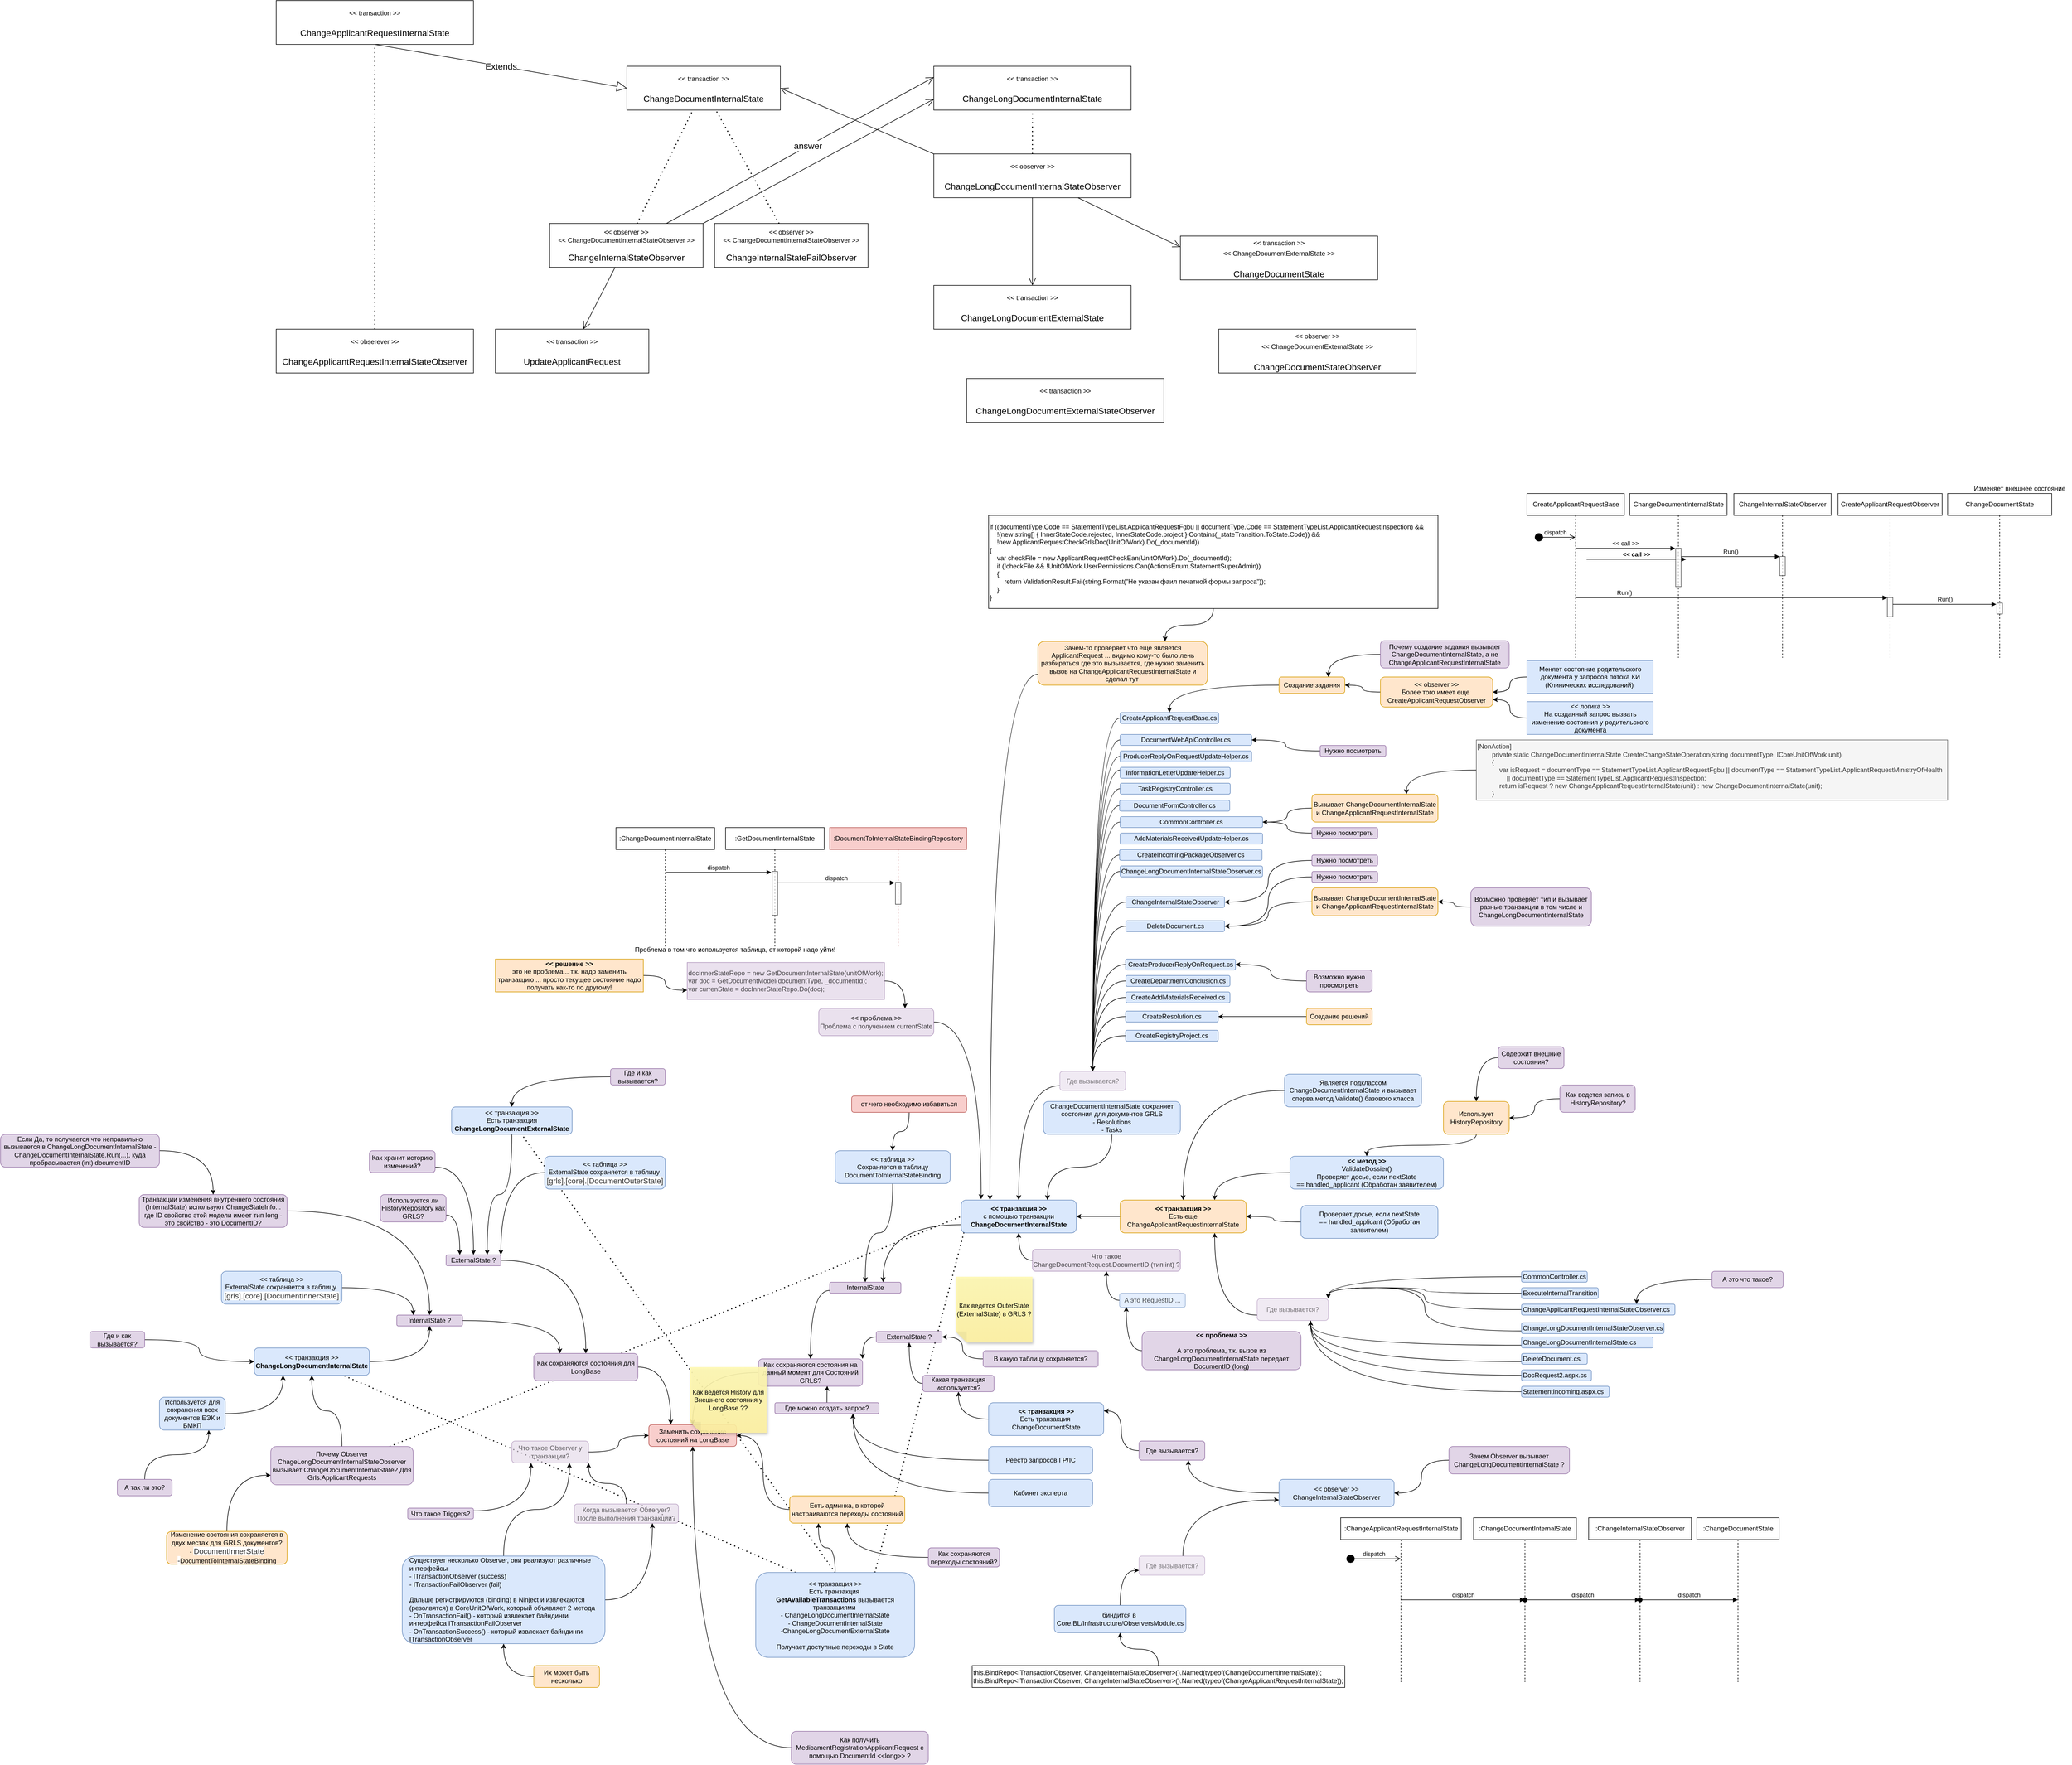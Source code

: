 <mxfile version="20.5.3" type="github">
  <diagram id="qM3AAim5_I2P72xAHU8p" name="Страница 1">
    <mxGraphModel dx="2197" dy="3228" grid="1" gridSize="10" guides="1" tooltips="1" connect="1" arrows="1" fold="1" page="1" pageScale="1" pageWidth="827" pageHeight="1169" math="0" shadow="0">
      <root>
        <mxCell id="0" />
        <mxCell id="1" parent="0" />
        <mxCell id="UocfNX80_2cdvI--xIj--90" value="" style="endArrow=none;dashed=1;html=1;dashPattern=1 3;strokeWidth=2;rounded=0;curved=1;entryX=0;entryY=0.5;entryDx=0;entryDy=0;exitX=0.75;exitY=0;exitDx=0;exitDy=0;" edge="1" parent="1" source="UocfNX80_2cdvI--xIj--88">
          <mxGeometry width="50" height="50" relative="1" as="geometry">
            <mxPoint x="-103.077" y="410" as="sourcePoint" />
            <mxPoint x="940" y="-10" as="targetPoint" />
          </mxGeometry>
        </mxCell>
        <mxCell id="UocfNX80_2cdvI--xIj--91" value="" style="endArrow=none;dashed=1;html=1;dashPattern=1 3;strokeWidth=2;rounded=0;curved=1;exitX=0.25;exitY=0;exitDx=0;exitDy=0;" edge="1" parent="1" source="UocfNX80_2cdvI--xIj--88" target="UocfNX80_2cdvI--xIj--20">
          <mxGeometry width="50" height="50" relative="1" as="geometry">
            <mxPoint x="585" y="675" as="sourcePoint" />
            <mxPoint x="950" as="targetPoint" />
          </mxGeometry>
        </mxCell>
        <mxCell id="UocfNX80_2cdvI--xIj--92" value="" style="endArrow=none;dashed=1;html=1;dashPattern=1 3;strokeWidth=2;rounded=0;curved=1;exitX=0.5;exitY=0;exitDx=0;exitDy=0;" edge="1" parent="1" source="UocfNX80_2cdvI--xIj--88" target="UocfNX80_2cdvI--xIj--81">
          <mxGeometry width="50" height="50" relative="1" as="geometry">
            <mxPoint x="455" y="675" as="sourcePoint" />
            <mxPoint x="-203.333" y="280" as="targetPoint" />
          </mxGeometry>
        </mxCell>
        <mxCell id="UocfNX80_2cdvI--xIj--61" value="" style="endArrow=none;dashed=1;html=1;dashPattern=1 3;strokeWidth=2;rounded=0;curved=1;entryX=0;entryY=0.5;entryDx=0;entryDy=0;" edge="1" parent="1" source="UocfNX80_2cdvI--xIj--59" target="UocfNX80_2cdvI--xIj--4">
          <mxGeometry width="50" height="50" relative="1" as="geometry">
            <mxPoint x="110" y="310" as="sourcePoint" />
            <mxPoint x="160" y="260" as="targetPoint" />
          </mxGeometry>
        </mxCell>
        <mxCell id="UocfNX80_2cdvI--xIj--1" value="Заменить сохранение состояний на LongBase" style="rounded=1;whiteSpace=wrap;html=1;fillColor=#f8cecc;strokeColor=#b85450;" vertex="1" parent="1">
          <mxGeometry x="360" y="360" width="160" height="40" as="geometry" />
        </mxCell>
        <mxCell id="UocfNX80_2cdvI--xIj--3" style="edgeStyle=orthogonalEdgeStyle;rounded=0;orthogonalLoop=1;jettySize=auto;html=1;curved=1;" edge="1" parent="1" source="UocfNX80_2cdvI--xIj--2" target="UocfNX80_2cdvI--xIj--1">
          <mxGeometry relative="1" as="geometry" />
        </mxCell>
        <mxCell id="UocfNX80_2cdvI--xIj--2" value="Как сохраняются состояния на данный момент для Состояний GRLS?" style="rounded=1;whiteSpace=wrap;html=1;fillColor=#e1d5e7;strokeColor=#9673a6;" vertex="1" parent="1">
          <mxGeometry x="560" y="240" width="190" height="50" as="geometry" />
        </mxCell>
        <mxCell id="UocfNX80_2cdvI--xIj--5" style="edgeStyle=orthogonalEdgeStyle;curved=1;rounded=0;orthogonalLoop=1;jettySize=auto;html=1;entryX=0.75;entryY=0;entryDx=0;entryDy=0;exitX=0;exitY=0.75;exitDx=0;exitDy=0;" edge="1" parent="1" source="UocfNX80_2cdvI--xIj--4" target="UocfNX80_2cdvI--xIj--8">
          <mxGeometry relative="1" as="geometry" />
        </mxCell>
        <mxCell id="UocfNX80_2cdvI--xIj--4" value="&lt;b&gt;&amp;lt;&amp;lt; транзакция &amp;gt;&amp;gt;&lt;/b&gt;&lt;br&gt;с помощью транзакции&lt;br&gt;&lt;b&gt;ChangeDocumentInternalState&lt;/b&gt;" style="rounded=1;whiteSpace=wrap;html=1;fillColor=#dae8fc;strokeColor=#6c8ebf;" vertex="1" parent="1">
          <mxGeometry x="930" y="-50" width="210" height="60" as="geometry" />
        </mxCell>
        <mxCell id="UocfNX80_2cdvI--xIj--7" style="edgeStyle=orthogonalEdgeStyle;curved=1;rounded=0;orthogonalLoop=1;jettySize=auto;html=1;entryX=1;entryY=0;entryDx=0;entryDy=0;" edge="1" parent="1" source="UocfNX80_2cdvI--xIj--6" target="UocfNX80_2cdvI--xIj--2">
          <mxGeometry relative="1" as="geometry" />
        </mxCell>
        <mxCell id="UocfNX80_2cdvI--xIj--6" value="ExternalState ?" style="rounded=1;whiteSpace=wrap;html=1;fillColor=#e1d5e7;strokeColor=#9673a6;" vertex="1" parent="1">
          <mxGeometry x="775" y="190" width="120" height="20" as="geometry" />
        </mxCell>
        <mxCell id="UocfNX80_2cdvI--xIj--9" style="edgeStyle=orthogonalEdgeStyle;curved=1;rounded=0;orthogonalLoop=1;jettySize=auto;html=1;exitX=0;exitY=0.75;exitDx=0;exitDy=0;" edge="1" parent="1" source="UocfNX80_2cdvI--xIj--8" target="UocfNX80_2cdvI--xIj--2">
          <mxGeometry relative="1" as="geometry" />
        </mxCell>
        <mxCell id="UocfNX80_2cdvI--xIj--8" value="InternalState" style="rounded=1;whiteSpace=wrap;html=1;fillColor=#e1d5e7;strokeColor=#9673a6;" vertex="1" parent="1">
          <mxGeometry x="690" y="100" width="130" height="20" as="geometry" />
        </mxCell>
        <mxCell id="UocfNX80_2cdvI--xIj--11" style="edgeStyle=orthogonalEdgeStyle;curved=1;rounded=0;orthogonalLoop=1;jettySize=auto;html=1;entryX=0.75;entryY=0;entryDx=0;entryDy=0;" edge="1" parent="1" source="UocfNX80_2cdvI--xIj--10" target="UocfNX80_2cdvI--xIj--4">
          <mxGeometry relative="1" as="geometry" />
        </mxCell>
        <mxCell id="UocfNX80_2cdvI--xIj--10" value="ChangeDocumentInternalState сохраняет состояния для документов GRLS&lt;br&gt;- Resolutions&lt;br&gt;- Tasks" style="rounded=1;whiteSpace=wrap;html=1;strokeColor=#6c8ebf;fillColor=#dae8fc;" vertex="1" parent="1">
          <mxGeometry x="1080" y="-230" width="250" height="60" as="geometry" />
        </mxCell>
        <mxCell id="UocfNX80_2cdvI--xIj--13" style="edgeStyle=orthogonalEdgeStyle;curved=1;rounded=0;orthogonalLoop=1;jettySize=auto;html=1;" edge="1" parent="1" source="UocfNX80_2cdvI--xIj--12" target="UocfNX80_2cdvI--xIj--4">
          <mxGeometry relative="1" as="geometry" />
        </mxCell>
        <mxCell id="UocfNX80_2cdvI--xIj--12" value="&lt;b&gt;&amp;lt;&amp;lt; транзакция &amp;gt;&amp;gt;&lt;br&gt;&lt;/b&gt;Есть еще ChangeApplicantRequestInternalState" style="rounded=1;whiteSpace=wrap;html=1;fillColor=#ffe6cc;strokeColor=#d79b00;" vertex="1" parent="1">
          <mxGeometry x="1220" y="-50" width="230" height="60" as="geometry" />
        </mxCell>
        <mxCell id="UocfNX80_2cdvI--xIj--15" style="edgeStyle=orthogonalEdgeStyle;curved=1;rounded=0;orthogonalLoop=1;jettySize=auto;html=1;entryX=0.25;entryY=0;entryDx=0;entryDy=0;" edge="1" parent="1" source="UocfNX80_2cdvI--xIj--14" target="UocfNX80_2cdvI--xIj--1">
          <mxGeometry relative="1" as="geometry" />
        </mxCell>
        <mxCell id="UocfNX80_2cdvI--xIj--14" value="Как сохраняются состояния для LongBase" style="rounded=1;whiteSpace=wrap;html=1;fillColor=#e1d5e7;strokeColor=#9673a6;" vertex="1" parent="1">
          <mxGeometry x="150" y="230" width="190" height="50" as="geometry" />
        </mxCell>
        <mxCell id="UocfNX80_2cdvI--xIj--18" style="edgeStyle=orthogonalEdgeStyle;curved=1;rounded=0;orthogonalLoop=1;jettySize=auto;html=1;entryX=0.25;entryY=0;entryDx=0;entryDy=0;" edge="1" parent="1" source="UocfNX80_2cdvI--xIj--16" target="UocfNX80_2cdvI--xIj--14">
          <mxGeometry relative="1" as="geometry" />
        </mxCell>
        <mxCell id="UocfNX80_2cdvI--xIj--16" value="InternalState ?" style="rounded=1;whiteSpace=wrap;html=1;fillColor=#e1d5e7;strokeColor=#9673a6;" vertex="1" parent="1">
          <mxGeometry x="-100" y="160" width="120" height="20" as="geometry" />
        </mxCell>
        <mxCell id="UocfNX80_2cdvI--xIj--19" style="edgeStyle=orthogonalEdgeStyle;curved=1;rounded=0;orthogonalLoop=1;jettySize=auto;html=1;entryX=0.5;entryY=0;entryDx=0;entryDy=0;" edge="1" parent="1" source="UocfNX80_2cdvI--xIj--17" target="UocfNX80_2cdvI--xIj--14">
          <mxGeometry relative="1" as="geometry" />
        </mxCell>
        <mxCell id="UocfNX80_2cdvI--xIj--17" value="ExternalState ?" style="rounded=1;whiteSpace=wrap;html=1;fillColor=#e1d5e7;strokeColor=#9673a6;" vertex="1" parent="1">
          <mxGeometry x="-10" y="50" width="100" height="20" as="geometry" />
        </mxCell>
        <mxCell id="UocfNX80_2cdvI--xIj--21" style="edgeStyle=orthogonalEdgeStyle;curved=1;rounded=0;orthogonalLoop=1;jettySize=auto;html=1;" edge="1" parent="1" source="UocfNX80_2cdvI--xIj--20" target="UocfNX80_2cdvI--xIj--16">
          <mxGeometry relative="1" as="geometry" />
        </mxCell>
        <mxCell id="UocfNX80_2cdvI--xIj--20" value="&amp;lt;&amp;lt; транзакция &amp;gt;&amp;gt;&lt;br&gt;&lt;b&gt;ChangeLongDocumentInternalState&lt;/b&gt;" style="rounded=1;whiteSpace=wrap;html=1;fillColor=#dae8fc;strokeColor=#6c8ebf;" vertex="1" parent="1">
          <mxGeometry x="-360" y="220" width="210" height="50" as="geometry" />
        </mxCell>
        <mxCell id="UocfNX80_2cdvI--xIj--24" style="edgeStyle=orthogonalEdgeStyle;curved=1;rounded=0;orthogonalLoop=1;jettySize=auto;html=1;entryX=0.25;entryY=1;entryDx=0;entryDy=0;" edge="1" parent="1" source="UocfNX80_2cdvI--xIj--23" target="UocfNX80_2cdvI--xIj--20">
          <mxGeometry relative="1" as="geometry" />
        </mxCell>
        <mxCell id="UocfNX80_2cdvI--xIj--23" value="Используется для сохранения всех документов ЕЭК и БМКП" style="rounded=1;whiteSpace=wrap;html=1;strokeColor=#6c8ebf;fillColor=#dae8fc;" vertex="1" parent="1">
          <mxGeometry x="-533" y="310" width="120" height="60" as="geometry" />
        </mxCell>
        <mxCell id="UocfNX80_2cdvI--xIj--26" style="edgeStyle=orthogonalEdgeStyle;curved=1;rounded=0;orthogonalLoop=1;jettySize=auto;html=1;entryX=0.75;entryY=1;entryDx=0;entryDy=0;" edge="1" parent="1" source="UocfNX80_2cdvI--xIj--25" target="UocfNX80_2cdvI--xIj--23">
          <mxGeometry relative="1" as="geometry" />
        </mxCell>
        <mxCell id="UocfNX80_2cdvI--xIj--25" value="А так ли это?" style="rounded=1;whiteSpace=wrap;html=1;strokeColor=#9673a6;fillColor=#e1d5e7;" vertex="1" parent="1">
          <mxGeometry x="-610" y="460" width="100" height="30" as="geometry" />
        </mxCell>
        <mxCell id="UocfNX80_2cdvI--xIj--28" style="edgeStyle=orthogonalEdgeStyle;curved=1;rounded=0;orthogonalLoop=1;jettySize=auto;html=1;entryX=0.75;entryY=0;entryDx=0;entryDy=0;" edge="1" parent="1" source="UocfNX80_2cdvI--xIj--27" target="UocfNX80_2cdvI--xIj--12">
          <mxGeometry relative="1" as="geometry" />
        </mxCell>
        <mxCell id="UocfNX80_2cdvI--xIj--27" value="&lt;b&gt;&amp;lt;&amp;lt; метод &amp;gt;&amp;gt;&lt;br&gt;&lt;/b&gt;ValidateDossier()&lt;br&gt;Проверяет досье, если nextState ==&amp;nbsp;handled_applicant (Обработан заявителем)" style="rounded=1;whiteSpace=wrap;html=1;strokeColor=#6c8ebf;fillColor=#dae8fc;" vertex="1" parent="1">
          <mxGeometry x="1530" y="-130" width="280" height="60" as="geometry" />
        </mxCell>
        <mxCell id="UocfNX80_2cdvI--xIj--30" style="edgeStyle=orthogonalEdgeStyle;curved=1;rounded=0;orthogonalLoop=1;jettySize=auto;html=1;" edge="1" parent="1" source="UocfNX80_2cdvI--xIj--29" target="UocfNX80_2cdvI--xIj--12">
          <mxGeometry relative="1" as="geometry" />
        </mxCell>
        <mxCell id="UocfNX80_2cdvI--xIj--29" value="Проверяет досье, если nextState ==&amp;nbsp;handled_applicant (Обработан заявителем)" style="rounded=1;whiteSpace=wrap;html=1;strokeColor=#6c8ebf;fillColor=#dae8fc;" vertex="1" parent="1">
          <mxGeometry x="1550" y="-40" width="250" height="60" as="geometry" />
        </mxCell>
        <mxCell id="UocfNX80_2cdvI--xIj--34" style="edgeStyle=orthogonalEdgeStyle;curved=1;rounded=0;orthogonalLoop=1;jettySize=auto;html=1;entryX=0.5;entryY=0;entryDx=0;entryDy=0;" edge="1" parent="1" source="UocfNX80_2cdvI--xIj--33" target="UocfNX80_2cdvI--xIj--27">
          <mxGeometry relative="1" as="geometry" />
        </mxCell>
        <mxCell id="UocfNX80_2cdvI--xIj--33" value="Использует HistoryRepository" style="rounded=1;whiteSpace=wrap;html=1;strokeColor=#d79b00;fillColor=#ffe6cc;" vertex="1" parent="1">
          <mxGeometry x="1810" y="-230" width="120" height="60" as="geometry" />
        </mxCell>
        <mxCell id="UocfNX80_2cdvI--xIj--36" style="edgeStyle=orthogonalEdgeStyle;curved=1;rounded=0;orthogonalLoop=1;jettySize=auto;html=1;exitX=0;exitY=0.5;exitDx=0;exitDy=0;" edge="1" parent="1" source="UocfNX80_2cdvI--xIj--35" target="UocfNX80_2cdvI--xIj--33">
          <mxGeometry relative="1" as="geometry" />
        </mxCell>
        <mxCell id="UocfNX80_2cdvI--xIj--35" value="Содержит внешние состояния?" style="rounded=1;whiteSpace=wrap;html=1;strokeColor=#9673a6;fillColor=#e1d5e7;" vertex="1" parent="1">
          <mxGeometry x="1910" y="-330" width="120" height="40" as="geometry" />
        </mxCell>
        <mxCell id="UocfNX80_2cdvI--xIj--38" style="edgeStyle=orthogonalEdgeStyle;curved=1;rounded=0;orthogonalLoop=1;jettySize=auto;html=1;" edge="1" parent="1" source="UocfNX80_2cdvI--xIj--37" target="UocfNX80_2cdvI--xIj--33">
          <mxGeometry relative="1" as="geometry" />
        </mxCell>
        <mxCell id="UocfNX80_2cdvI--xIj--37" value="Как ведется запись в HistoryRepository?" style="rounded=1;whiteSpace=wrap;html=1;strokeColor=#9673a6;fillColor=#e1d5e7;" vertex="1" parent="1">
          <mxGeometry x="2022.5" y="-260" width="137.5" height="50" as="geometry" />
        </mxCell>
        <mxCell id="UocfNX80_2cdvI--xIj--40" style="edgeStyle=orthogonalEdgeStyle;curved=1;rounded=0;orthogonalLoop=1;jettySize=auto;html=1;exitX=0;exitY=0.75;exitDx=0;exitDy=0;" edge="1" parent="1" source="UocfNX80_2cdvI--xIj--39" target="UocfNX80_2cdvI--xIj--4">
          <mxGeometry relative="1" as="geometry" />
        </mxCell>
        <mxCell id="UocfNX80_2cdvI--xIj--39" value="Где вызывается?" style="rounded=1;whiteSpace=wrap;html=1;strokeColor=#9673a6;fillColor=#e1d5e7;textOpacity=50;opacity=50;" vertex="1" parent="1">
          <mxGeometry x="1110" y="-285" width="120" height="35" as="geometry" />
        </mxCell>
        <mxCell id="UocfNX80_2cdvI--xIj--42" style="edgeStyle=orthogonalEdgeStyle;curved=1;rounded=0;orthogonalLoop=1;jettySize=auto;html=1;entryX=1;entryY=0;entryDx=0;entryDy=0;" edge="1" parent="1" source="UocfNX80_2cdvI--xIj--41" target="UocfNX80_2cdvI--xIj--17">
          <mxGeometry relative="1" as="geometry" />
        </mxCell>
        <mxCell id="UocfNX80_2cdvI--xIj--41" value="&amp;lt;&amp;lt; таблица &amp;gt;&amp;gt;&lt;br&gt;ExternalState сохраняется в таблицу&amp;nbsp;&lt;br&gt;&lt;span style=&quot;color: rgb(51, 51, 51); font-family: Arial, sans-serif; font-size: 14px; text-align: start; background-color: rgb(255, 255, 255);&quot; class=&quot;error&quot;&gt;[grls]&lt;/span&gt;&lt;span style=&quot;color: rgb(51, 51, 51); font-family: Arial, sans-serif; font-size: 14px; text-align: start; background-color: rgb(255, 255, 255);&quot;&gt;.&lt;/span&gt;&lt;span style=&quot;color: rgb(51, 51, 51); font-family: Arial, sans-serif; font-size: 14px; text-align: start; background-color: rgb(255, 255, 255);&quot; class=&quot;error&quot;&gt;[core]&lt;/span&gt;&lt;span style=&quot;color: rgb(51, 51, 51); font-family: Arial, sans-serif; font-size: 14px; text-align: start; background-color: rgb(255, 255, 255);&quot;&gt;.&lt;/span&gt;&lt;span style=&quot;color: rgb(51, 51, 51); font-family: Arial, sans-serif; font-size: 14px; text-align: start; background-color: rgb(255, 255, 255);&quot; class=&quot;error&quot;&gt;[DocumentOuterState]&lt;/span&gt;" style="rounded=1;whiteSpace=wrap;html=1;strokeColor=#6c8ebf;fillColor=#dae8fc;" vertex="1" parent="1">
          <mxGeometry x="170" y="-130" width="220" height="60" as="geometry" />
        </mxCell>
        <mxCell id="UocfNX80_2cdvI--xIj--44" style="edgeStyle=orthogonalEdgeStyle;curved=1;rounded=0;orthogonalLoop=1;jettySize=auto;html=1;entryX=0.25;entryY=0;entryDx=0;entryDy=0;" edge="1" parent="1" source="UocfNX80_2cdvI--xIj--43" target="UocfNX80_2cdvI--xIj--16">
          <mxGeometry relative="1" as="geometry" />
        </mxCell>
        <mxCell id="UocfNX80_2cdvI--xIj--43" value="&amp;lt;&amp;lt; таблица &amp;gt;&amp;gt;&lt;br&gt;ExternalState сохраняется в таблицу&amp;nbsp;&lt;br&gt;&lt;span style=&quot;color: rgb(51, 51, 51); font-family: Arial, sans-serif; font-size: 14px; text-align: start; background-color: rgb(255, 255, 255);&quot; class=&quot;error&quot;&gt;[grls]&lt;/span&gt;&lt;span style=&quot;color: rgb(51, 51, 51); font-family: Arial, sans-serif; font-size: 14px; text-align: start; background-color: rgb(255, 255, 255);&quot;&gt;.&lt;/span&gt;&lt;span style=&quot;color: rgb(51, 51, 51); font-family: Arial, sans-serif; font-size: 14px; text-align: start; background-color: rgb(255, 255, 255);&quot; class=&quot;error&quot;&gt;[core]&lt;/span&gt;&lt;span style=&quot;color: rgb(51, 51, 51); font-family: Arial, sans-serif; font-size: 14px; text-align: start; background-color: rgb(255, 255, 255);&quot;&gt;.&lt;/span&gt;&lt;span style=&quot;color: rgb(51, 51, 51); font-family: Arial, sans-serif; font-size: 14px; text-align: start; background-color: rgb(255, 255, 255);&quot; class=&quot;error&quot;&gt;[DocumentInnerState]&lt;/span&gt;" style="rounded=1;whiteSpace=wrap;html=1;strokeColor=#6c8ebf;fillColor=#dae8fc;" vertex="1" parent="1">
          <mxGeometry x="-420" y="80" width="220" height="60" as="geometry" />
        </mxCell>
        <mxCell id="UocfNX80_2cdvI--xIj--46" style="edgeStyle=orthogonalEdgeStyle;curved=1;rounded=0;orthogonalLoop=1;jettySize=auto;html=1;" edge="1" parent="1" source="UocfNX80_2cdvI--xIj--45" target="UocfNX80_2cdvI--xIj--8">
          <mxGeometry relative="1" as="geometry" />
        </mxCell>
        <mxCell id="UocfNX80_2cdvI--xIj--45" value="&amp;lt;&amp;lt; таблица &amp;gt;&amp;gt;&lt;br&gt;Сохраняется в таблицу&lt;br&gt;DocumentToInternalStateBinding" style="rounded=1;whiteSpace=wrap;html=1;fillColor=#dae8fc;strokeColor=#6c8ebf;" vertex="1" parent="1">
          <mxGeometry x="700" y="-140" width="210" height="60" as="geometry" />
        </mxCell>
        <mxCell id="UocfNX80_2cdvI--xIj--48" style="edgeStyle=orthogonalEdgeStyle;curved=1;rounded=0;orthogonalLoop=1;jettySize=auto;html=1;" edge="1" parent="1" source="UocfNX80_2cdvI--xIj--47" target="UocfNX80_2cdvI--xIj--45">
          <mxGeometry relative="1" as="geometry" />
        </mxCell>
        <mxCell id="UocfNX80_2cdvI--xIj--47" value="от чего необходимо избавиться" style="rounded=1;whiteSpace=wrap;html=1;fillColor=#f8cecc;strokeColor=#b85450;" vertex="1" parent="1">
          <mxGeometry x="730" y="-240" width="210" height="30" as="geometry" />
        </mxCell>
        <mxCell id="UocfNX80_2cdvI--xIj--50" style="edgeStyle=orthogonalEdgeStyle;curved=1;rounded=0;orthogonalLoop=1;jettySize=auto;html=1;entryX=1;entryY=0.5;entryDx=0;entryDy=0;" edge="1" parent="1" source="UocfNX80_2cdvI--xIj--49" target="UocfNX80_2cdvI--xIj--6">
          <mxGeometry relative="1" as="geometry" />
        </mxCell>
        <mxCell id="UocfNX80_2cdvI--xIj--49" value="В какую таблицу сохраняется?" style="rounded=1;whiteSpace=wrap;html=1;fillColor=#e1d5e7;strokeColor=#9673a6;" vertex="1" parent="1">
          <mxGeometry x="970" y="225" width="210" height="30" as="geometry" />
        </mxCell>
        <mxCell id="UocfNX80_2cdvI--xIj--52" style="edgeStyle=orthogonalEdgeStyle;curved=1;rounded=0;orthogonalLoop=1;jettySize=auto;html=1;entryX=0.75;entryY=1;entryDx=0;entryDy=0;exitX=0;exitY=0.75;exitDx=0;exitDy=0;" edge="1" parent="1" source="UocfNX80_2cdvI--xIj--51" target="UocfNX80_2cdvI--xIj--12">
          <mxGeometry relative="1" as="geometry" />
        </mxCell>
        <mxCell id="UocfNX80_2cdvI--xIj--51" value="Где вызывается?" style="rounded=1;whiteSpace=wrap;html=1;strokeColor=#9673a6;fillColor=#e1d5e7;opacity=50;textOpacity=50;" vertex="1" parent="1">
          <mxGeometry x="1470" y="130" width="130" height="40" as="geometry" />
        </mxCell>
        <mxCell id="UocfNX80_2cdvI--xIj--54" style="edgeStyle=orthogonalEdgeStyle;curved=1;rounded=0;orthogonalLoop=1;jettySize=auto;html=1;exitX=1;exitY=0.75;exitDx=0;exitDy=0;entryX=0.25;entryY=0;entryDx=0;entryDy=0;" edge="1" parent="1" source="UocfNX80_2cdvI--xIj--53" target="UocfNX80_2cdvI--xIj--17">
          <mxGeometry relative="1" as="geometry" />
        </mxCell>
        <mxCell id="UocfNX80_2cdvI--xIj--53" value="Используется ли HistoryRepository как GRLS?" style="rounded=1;whiteSpace=wrap;html=1;strokeColor=#9673a6;fillColor=#e1d5e7;" vertex="1" parent="1">
          <mxGeometry x="-130" y="-60" width="120" height="50" as="geometry" />
        </mxCell>
        <mxCell id="UocfNX80_2cdvI--xIj--58" style="edgeStyle=orthogonalEdgeStyle;curved=1;rounded=0;orthogonalLoop=1;jettySize=auto;html=1;" edge="1" parent="1" source="UocfNX80_2cdvI--xIj--55" target="UocfNX80_2cdvI--xIj--1">
          <mxGeometry relative="1" as="geometry" />
        </mxCell>
        <mxCell id="UocfNX80_2cdvI--xIj--55" value="Что такое Observer у транзакции?" style="rounded=1;whiteSpace=wrap;html=1;fillColor=#e1d5e7;strokeColor=#9673a6;textOpacity=60;opacity=60;" vertex="1" parent="1">
          <mxGeometry x="110" y="390" width="140" height="40" as="geometry" />
        </mxCell>
        <mxCell id="UocfNX80_2cdvI--xIj--57" style="edgeStyle=orthogonalEdgeStyle;curved=1;rounded=0;orthogonalLoop=1;jettySize=auto;html=1;entryX=0.25;entryY=1;entryDx=0;entryDy=0;exitX=1;exitY=0.25;exitDx=0;exitDy=0;" edge="1" parent="1" source="UocfNX80_2cdvI--xIj--56" target="UocfNX80_2cdvI--xIj--55">
          <mxGeometry relative="1" as="geometry" />
        </mxCell>
        <mxCell id="UocfNX80_2cdvI--xIj--56" value="Что такое Triggers?" style="rounded=1;whiteSpace=wrap;html=1;fillColor=#e1d5e7;strokeColor=#9673a6;" vertex="1" parent="1">
          <mxGeometry x="-80" y="512.5" width="120" height="20" as="geometry" />
        </mxCell>
        <mxCell id="UocfNX80_2cdvI--xIj--60" style="edgeStyle=orthogonalEdgeStyle;curved=1;rounded=0;orthogonalLoop=1;jettySize=auto;html=1;" edge="1" parent="1" source="UocfNX80_2cdvI--xIj--59" target="UocfNX80_2cdvI--xIj--20">
          <mxGeometry relative="1" as="geometry" />
        </mxCell>
        <mxCell id="UocfNX80_2cdvI--xIj--59" value="Почему Observer&lt;br&gt;ChageLongDocumentInternalStateObserver вызывает ChangeDocumentInternalState? Для Grls.ApplicantRequests" style="rounded=1;whiteSpace=wrap;html=1;fillColor=#e1d5e7;strokeColor=#9673a6;" vertex="1" parent="1">
          <mxGeometry x="-330" y="400" width="260" height="70" as="geometry" />
        </mxCell>
        <mxCell id="UocfNX80_2cdvI--xIj--63" style="edgeStyle=orthogonalEdgeStyle;curved=1;rounded=0;orthogonalLoop=1;jettySize=auto;html=1;entryX=0;entryY=0.75;entryDx=0;entryDy=0;" edge="1" parent="1" source="UocfNX80_2cdvI--xIj--62" target="UocfNX80_2cdvI--xIj--59">
          <mxGeometry relative="1" as="geometry" />
        </mxCell>
        <mxCell id="UocfNX80_2cdvI--xIj--62" value="Изменение состояния сохраняется в двух местах для GRLS документов?&lt;br&gt;-&amp;nbsp;&lt;span style=&quot;color: rgb(51, 51, 51); font-family: Arial, sans-serif; font-size: 14px; text-align: start; background-color: rgb(255, 255, 255);&quot;&gt;DocumentInnerState&lt;br&gt;-&lt;/span&gt;DocumentToInternalStateBinding&lt;span style=&quot;color: rgb(51, 51, 51); font-family: Arial, sans-serif; font-size: 14px; text-align: start; background-color: rgb(255, 255, 255);&quot;&gt;&lt;br&gt;&lt;/span&gt;" style="rounded=1;whiteSpace=wrap;html=1;strokeColor=#d79b00;fillColor=#ffe6cc;" vertex="1" parent="1">
          <mxGeometry x="-520" y="555" width="220" height="60" as="geometry" />
        </mxCell>
        <mxCell id="UocfNX80_2cdvI--xIj--65" style="edgeStyle=orthogonalEdgeStyle;curved=1;rounded=0;orthogonalLoop=1;jettySize=auto;html=1;entryX=1;entryY=1;entryDx=0;entryDy=0;" edge="1" parent="1" source="UocfNX80_2cdvI--xIj--64" target="UocfNX80_2cdvI--xIj--55">
          <mxGeometry relative="1" as="geometry" />
        </mxCell>
        <mxCell id="UocfNX80_2cdvI--xIj--64" value="Когда вызывается Observer?&lt;br&gt;После выполнения транзакции?" style="rounded=1;whiteSpace=wrap;html=1;fillColor=#e1d5e7;strokeColor=#9673a6;opacity=60;textOpacity=60;" vertex="1" parent="1">
          <mxGeometry x="224" y="505" width="190" height="35" as="geometry" />
        </mxCell>
        <mxCell id="UocfNX80_2cdvI--xIj--69" style="edgeStyle=orthogonalEdgeStyle;curved=1;rounded=0;orthogonalLoop=1;jettySize=auto;html=1;entryX=0.5;entryY=0;entryDx=0;entryDy=0;" edge="1" parent="1" source="UocfNX80_2cdvI--xIj--68" target="UocfNX80_2cdvI--xIj--12">
          <mxGeometry relative="1" as="geometry" />
        </mxCell>
        <mxCell id="UocfNX80_2cdvI--xIj--68" value="Является подклассом ChangeDocumentInternalState и вызывает сперва метод Validate() базового класса" style="rounded=1;whiteSpace=wrap;html=1;strokeColor=#6c8ebf;fillColor=#dae8fc;" vertex="1" parent="1">
          <mxGeometry x="1520" y="-280" width="250" height="60" as="geometry" />
        </mxCell>
        <mxCell id="UocfNX80_2cdvI--xIj--72" style="edgeStyle=orthogonalEdgeStyle;curved=1;rounded=0;orthogonalLoop=1;jettySize=auto;html=1;entryX=0.5;entryY=1;entryDx=0;entryDy=0;exitX=0;exitY=0.5;exitDx=0;exitDy=0;" edge="1" parent="1" source="UocfNX80_2cdvI--xIj--71" target="UocfNX80_2cdvI--xIj--175">
          <mxGeometry relative="1" as="geometry" />
        </mxCell>
        <mxCell id="UocfNX80_2cdvI--xIj--71" value="&lt;b&gt;&amp;lt;&amp;lt; транзакция &amp;gt;&amp;gt;&lt;/b&gt;&lt;br&gt;Есть транзакция&amp;nbsp;&lt;br&gt;ChangeDocumentState" style="rounded=1;whiteSpace=wrap;html=1;fillColor=#dae8fc;strokeColor=#6c8ebf;" vertex="1" parent="1">
          <mxGeometry x="980" y="320" width="210" height="60" as="geometry" />
        </mxCell>
        <mxCell id="UocfNX80_2cdvI--xIj--74" style="edgeStyle=orthogonalEdgeStyle;curved=1;rounded=0;orthogonalLoop=1;jettySize=auto;html=1;entryX=1;entryY=0.25;entryDx=0;entryDy=0;" edge="1" parent="1" source="UocfNX80_2cdvI--xIj--73" target="UocfNX80_2cdvI--xIj--71">
          <mxGeometry relative="1" as="geometry" />
        </mxCell>
        <mxCell id="UocfNX80_2cdvI--xIj--73" value="Где вызывается?" style="rounded=1;whiteSpace=wrap;html=1;strokeColor=#9673a6;fillColor=#e1d5e7;" vertex="1" parent="1">
          <mxGeometry x="1254.5" y="390" width="120" height="35" as="geometry" />
        </mxCell>
        <mxCell id="UocfNX80_2cdvI--xIj--76" style="edgeStyle=orthogonalEdgeStyle;curved=1;rounded=0;orthogonalLoop=1;jettySize=auto;html=1;exitX=1;exitY=0.75;exitDx=0;exitDy=0;" edge="1" parent="1" source="UocfNX80_2cdvI--xIj--75" target="UocfNX80_2cdvI--xIj--17">
          <mxGeometry relative="1" as="geometry" />
        </mxCell>
        <mxCell id="UocfNX80_2cdvI--xIj--75" value="Как хранит историю изменений?" style="rounded=1;whiteSpace=wrap;html=1;strokeColor=#9673a6;fillColor=#e1d5e7;" vertex="1" parent="1">
          <mxGeometry x="-150" y="-140" width="120" height="40" as="geometry" />
        </mxCell>
        <mxCell id="UocfNX80_2cdvI--xIj--78" style="edgeStyle=orthogonalEdgeStyle;curved=1;rounded=0;orthogonalLoop=1;jettySize=auto;html=1;" edge="1" parent="1" source="UocfNX80_2cdvI--xIj--77" target="UocfNX80_2cdvI--xIj--20">
          <mxGeometry relative="1" as="geometry" />
        </mxCell>
        <mxCell id="UocfNX80_2cdvI--xIj--77" value="Где и как вызывается?" style="rounded=1;whiteSpace=wrap;html=1;strokeColor=#9673a6;fillColor=#e1d5e7;" vertex="1" parent="1">
          <mxGeometry x="-660" y="190" width="100" height="30" as="geometry" />
        </mxCell>
        <mxCell id="UocfNX80_2cdvI--xIj--80" style="edgeStyle=orthogonalEdgeStyle;curved=1;rounded=0;orthogonalLoop=1;jettySize=auto;html=1;" edge="1" parent="1" source="UocfNX80_2cdvI--xIj--79" target="UocfNX80_2cdvI--xIj--81">
          <mxGeometry relative="1" as="geometry" />
        </mxCell>
        <mxCell id="UocfNX80_2cdvI--xIj--79" value="Где и как вызывается?" style="rounded=1;whiteSpace=wrap;html=1;strokeColor=#9673a6;fillColor=#e1d5e7;" vertex="1" parent="1">
          <mxGeometry x="290" y="-290" width="100" height="30" as="geometry" />
        </mxCell>
        <mxCell id="UocfNX80_2cdvI--xIj--83" style="edgeStyle=orthogonalEdgeStyle;curved=1;rounded=0;orthogonalLoop=1;jettySize=auto;html=1;entryX=0.75;entryY=0;entryDx=0;entryDy=0;" edge="1" parent="1" source="UocfNX80_2cdvI--xIj--81" target="UocfNX80_2cdvI--xIj--17">
          <mxGeometry relative="1" as="geometry" />
        </mxCell>
        <mxCell id="UocfNX80_2cdvI--xIj--81" value="&amp;lt;&amp;lt; транзакция &amp;gt;&amp;gt;&lt;br&gt;Есть транзакция &lt;b&gt;ChangeLongDocumentExternalState&lt;/b&gt;" style="rounded=1;whiteSpace=wrap;html=1;strokeColor=#6c8ebf;fillColor=#dae8fc;" vertex="1" parent="1">
          <mxGeometry y="-220" width="220" height="50" as="geometry" />
        </mxCell>
        <mxCell id="UocfNX80_2cdvI--xIj--85" style="edgeStyle=orthogonalEdgeStyle;curved=1;rounded=0;orthogonalLoop=1;jettySize=auto;html=1;entryX=1;entryY=0.5;entryDx=0;entryDy=0;" edge="1" parent="1" source="UocfNX80_2cdvI--xIj--84" target="UocfNX80_2cdvI--xIj--1">
          <mxGeometry relative="1" as="geometry" />
        </mxCell>
        <mxCell id="UocfNX80_2cdvI--xIj--84" value="Есть админка, в которой настраиваются переходы состояний" style="rounded=1;whiteSpace=wrap;html=1;strokeColor=#d79b00;fillColor=#ffe6cc;" vertex="1" parent="1">
          <mxGeometry x="617" y="490" width="210" height="50" as="geometry" />
        </mxCell>
        <mxCell id="UocfNX80_2cdvI--xIj--87" style="edgeStyle=orthogonalEdgeStyle;curved=1;rounded=0;orthogonalLoop=1;jettySize=auto;html=1;" edge="1" parent="1" source="UocfNX80_2cdvI--xIj--86" target="UocfNX80_2cdvI--xIj--84">
          <mxGeometry relative="1" as="geometry" />
        </mxCell>
        <mxCell id="UocfNX80_2cdvI--xIj--86" value="Как сохраняются переходы состояний?" style="rounded=1;whiteSpace=wrap;html=1;strokeColor=#9673a6;fillColor=#e1d5e7;" vertex="1" parent="1">
          <mxGeometry x="870" y="585" width="130" height="35" as="geometry" />
        </mxCell>
        <mxCell id="UocfNX80_2cdvI--xIj--89" style="edgeStyle=orthogonalEdgeStyle;curved=1;rounded=0;orthogonalLoop=1;jettySize=auto;html=1;entryX=0.25;entryY=1;entryDx=0;entryDy=0;" edge="1" parent="1" source="UocfNX80_2cdvI--xIj--88" target="UocfNX80_2cdvI--xIj--84">
          <mxGeometry relative="1" as="geometry" />
        </mxCell>
        <mxCell id="UocfNX80_2cdvI--xIj--88" value="&amp;lt;&amp;lt; транзакция &amp;gt;&amp;gt;&lt;br&gt;Есть транзакция&amp;nbsp;&lt;br&gt;&lt;b&gt;GetAvailableTransactions &lt;/b&gt;вызывается транзакциями&amp;nbsp;&lt;br&gt;- ChangeLongDocumentInternalState&lt;br&gt;- ChangeDocumentInternalState&lt;br&gt;-ChangeLongDocumentExternalState&lt;br&gt;&lt;br&gt;Получает доступные переходы в State" style="rounded=1;whiteSpace=wrap;html=1;fillColor=#dae8fc;strokeColor=#6c8ebf;" vertex="1" parent="1">
          <mxGeometry x="555" y="630" width="290" height="155" as="geometry" />
        </mxCell>
        <mxCell id="UocfNX80_2cdvI--xIj--95" style="edgeStyle=orthogonalEdgeStyle;curved=1;rounded=0;orthogonalLoop=1;jettySize=auto;html=1;exitX=0;exitY=0.75;exitDx=0;exitDy=0;entryX=0.75;entryY=1;entryDx=0;entryDy=0;" edge="1" parent="1" source="UocfNX80_2cdvI--xIj--94" target="UocfNX80_2cdvI--xIj--51">
          <mxGeometry relative="1" as="geometry">
            <mxPoint x="1902.5" y="344" as="targetPoint" />
          </mxGeometry>
        </mxCell>
        <mxCell id="UocfNX80_2cdvI--xIj--94" value="DeleteDocument.cs" style="rounded=1;whiteSpace=wrap;html=1;strokeColor=#6c8ebf;fillColor=#dae8fc;align=left;" vertex="1" parent="1">
          <mxGeometry x="1952.5" y="230" width="120" height="20" as="geometry" />
        </mxCell>
        <mxCell id="UocfNX80_2cdvI--xIj--97" style="edgeStyle=orthogonalEdgeStyle;curved=1;rounded=0;orthogonalLoop=1;jettySize=auto;html=1;entryX=0.75;entryY=1;entryDx=0;entryDy=0;exitX=0;exitY=0.75;exitDx=0;exitDy=0;" edge="1" parent="1" source="UocfNX80_2cdvI--xIj--96" target="UocfNX80_2cdvI--xIj--51">
          <mxGeometry relative="1" as="geometry" />
        </mxCell>
        <mxCell id="UocfNX80_2cdvI--xIj--96" value="ChangeLongDocumentInternalState.cs" style="rounded=1;whiteSpace=wrap;html=1;strokeColor=#6c8ebf;fillColor=#dae8fc;align=left;" vertex="1" parent="1">
          <mxGeometry x="1952.5" y="200" width="240" height="20" as="geometry" />
        </mxCell>
        <mxCell id="UocfNX80_2cdvI--xIj--99" style="edgeStyle=orthogonalEdgeStyle;curved=1;rounded=0;orthogonalLoop=1;jettySize=auto;html=1;entryX=1;entryY=0;entryDx=0;entryDy=0;exitX=0;exitY=0.75;exitDx=0;exitDy=0;" edge="1" parent="1" source="UocfNX80_2cdvI--xIj--98" target="UocfNX80_2cdvI--xIj--51">
          <mxGeometry relative="1" as="geometry" />
        </mxCell>
        <mxCell id="UocfNX80_2cdvI--xIj--98" value="ChangeLongDocumentInternalStateObserver.cs" style="rounded=1;whiteSpace=wrap;html=1;strokeColor=#6c8ebf;fillColor=#dae8fc;align=left;" vertex="1" parent="1">
          <mxGeometry x="1952.5" y="174" width="260" height="20" as="geometry" />
        </mxCell>
        <mxCell id="UocfNX80_2cdvI--xIj--101" style="edgeStyle=orthogonalEdgeStyle;curved=1;rounded=0;orthogonalLoop=1;jettySize=auto;html=1;entryX=1;entryY=0;entryDx=0;entryDy=0;exitX=0;exitY=0.5;exitDx=0;exitDy=0;" edge="1" parent="1" source="UocfNX80_2cdvI--xIj--100" target="UocfNX80_2cdvI--xIj--51">
          <mxGeometry relative="1" as="geometry" />
        </mxCell>
        <mxCell id="UocfNX80_2cdvI--xIj--100" value="ChangeApplicantRequestInternalStateObserver.cs" style="rounded=1;whiteSpace=wrap;html=1;strokeColor=#6c8ebf;fillColor=#dae8fc;align=left;" vertex="1" parent="1">
          <mxGeometry x="1952.5" y="140" width="280" height="20" as="geometry" />
        </mxCell>
        <mxCell id="UocfNX80_2cdvI--xIj--103" style="edgeStyle=orthogonalEdgeStyle;curved=1;rounded=0;orthogonalLoop=1;jettySize=auto;html=1;entryX=0.75;entryY=0;entryDx=0;entryDy=0;exitX=0;exitY=0.5;exitDx=0;exitDy=0;" edge="1" parent="1" source="UocfNX80_2cdvI--xIj--102" target="UocfNX80_2cdvI--xIj--100">
          <mxGeometry relative="1" as="geometry" />
        </mxCell>
        <mxCell id="UocfNX80_2cdvI--xIj--102" value="А это что такое?" style="rounded=1;whiteSpace=wrap;html=1;strokeColor=#9673a6;fillColor=#e1d5e7;" vertex="1" parent="1">
          <mxGeometry x="2300" y="80" width="130" height="30" as="geometry" />
        </mxCell>
        <mxCell id="UocfNX80_2cdvI--xIj--105" style="edgeStyle=orthogonalEdgeStyle;curved=1;rounded=0;orthogonalLoop=1;jettySize=auto;html=1;entryX=1;entryY=0;entryDx=0;entryDy=0;" edge="1" parent="1" source="UocfNX80_2cdvI--xIj--104" target="UocfNX80_2cdvI--xIj--51">
          <mxGeometry relative="1" as="geometry" />
        </mxCell>
        <mxCell id="UocfNX80_2cdvI--xIj--104" value="СommonController.cs" style="rounded=1;whiteSpace=wrap;html=1;strokeColor=#6c8ebf;fillColor=#dae8fc;align=left;" vertex="1" parent="1">
          <mxGeometry x="1952.5" y="80" width="120" height="20" as="geometry" />
        </mxCell>
        <mxCell id="UocfNX80_2cdvI--xIj--107" style="edgeStyle=orthogonalEdgeStyle;curved=1;rounded=0;orthogonalLoop=1;jettySize=auto;html=1;entryX=1;entryY=0;entryDx=0;entryDy=0;" edge="1" parent="1" source="UocfNX80_2cdvI--xIj--106" target="UocfNX80_2cdvI--xIj--51">
          <mxGeometry relative="1" as="geometry" />
        </mxCell>
        <mxCell id="UocfNX80_2cdvI--xIj--106" value="ExecuteInternalTransition" style="rounded=1;whiteSpace=wrap;html=1;strokeColor=#6c8ebf;fillColor=#dae8fc;align=left;" vertex="1" parent="1">
          <mxGeometry x="1952.5" y="110" width="140" height="20" as="geometry" />
        </mxCell>
        <mxCell id="UocfNX80_2cdvI--xIj--110" style="edgeStyle=orthogonalEdgeStyle;curved=1;rounded=0;orthogonalLoop=1;jettySize=auto;html=1;entryX=0.75;entryY=1;entryDx=0;entryDy=0;" edge="1" parent="1" source="UocfNX80_2cdvI--xIj--109" target="UocfNX80_2cdvI--xIj--51">
          <mxGeometry relative="1" as="geometry" />
        </mxCell>
        <mxCell id="UocfNX80_2cdvI--xIj--109" value="DocRequest2.aspx.cs" style="rounded=1;whiteSpace=wrap;html=1;strokeColor=#6c8ebf;fillColor=#dae8fc;align=left;" vertex="1" parent="1">
          <mxGeometry x="1952.5" y="260" width="127.5" height="20" as="geometry" />
        </mxCell>
        <mxCell id="UocfNX80_2cdvI--xIj--112" style="edgeStyle=orthogonalEdgeStyle;curved=1;rounded=0;orthogonalLoop=1;jettySize=auto;html=1;entryX=0.75;entryY=1;entryDx=0;entryDy=0;" edge="1" parent="1" source="UocfNX80_2cdvI--xIj--111" target="UocfNX80_2cdvI--xIj--51">
          <mxGeometry relative="1" as="geometry" />
        </mxCell>
        <mxCell id="UocfNX80_2cdvI--xIj--111" value="StatementIncoming.aspx.cs" style="rounded=1;whiteSpace=wrap;html=1;strokeColor=#6c8ebf;fillColor=#dae8fc;align=left;" vertex="1" parent="1">
          <mxGeometry x="1952.5" y="290" width="160" height="20" as="geometry" />
        </mxCell>
        <mxCell id="UocfNX80_2cdvI--xIj--115" style="edgeStyle=orthogonalEdgeStyle;curved=1;rounded=0;orthogonalLoop=1;jettySize=auto;html=1;entryX=0.5;entryY=0;entryDx=0;entryDy=0;exitX=0;exitY=0.5;exitDx=0;exitDy=0;" edge="1" parent="1" source="UocfNX80_2cdvI--xIj--114" target="UocfNX80_2cdvI--xIj--39">
          <mxGeometry relative="1" as="geometry" />
        </mxCell>
        <mxCell id="UocfNX80_2cdvI--xIj--114" value="CreateRegistryProject.cs" style="rounded=1;whiteSpace=wrap;html=1;strokeColor=#6c8ebf;fillColor=#dae8fc;" vertex="1" parent="1">
          <mxGeometry x="1230" y="-360" width="169" height="20" as="geometry" />
        </mxCell>
        <mxCell id="UocfNX80_2cdvI--xIj--117" style="edgeStyle=orthogonalEdgeStyle;curved=1;rounded=0;orthogonalLoop=1;jettySize=auto;html=1;entryX=0.5;entryY=0;entryDx=0;entryDy=0;exitX=0;exitY=0.5;exitDx=0;exitDy=0;" edge="1" parent="1" source="UocfNX80_2cdvI--xIj--116" target="UocfNX80_2cdvI--xIj--39">
          <mxGeometry relative="1" as="geometry" />
        </mxCell>
        <mxCell id="UocfNX80_2cdvI--xIj--116" value="CreateResolution.cs" style="rounded=1;whiteSpace=wrap;html=1;strokeColor=#6c8ebf;fillColor=#dae8fc;" vertex="1" parent="1">
          <mxGeometry x="1230" y="-395" width="169" height="20" as="geometry" />
        </mxCell>
        <mxCell id="UocfNX80_2cdvI--xIj--120" style="edgeStyle=orthogonalEdgeStyle;curved=1;rounded=0;orthogonalLoop=1;jettySize=auto;html=1;entryX=1;entryY=0.5;entryDx=0;entryDy=0;" edge="1" parent="1" source="UocfNX80_2cdvI--xIj--119" target="UocfNX80_2cdvI--xIj--116">
          <mxGeometry relative="1" as="geometry" />
        </mxCell>
        <mxCell id="UocfNX80_2cdvI--xIj--119" value="Создание решений" style="rounded=1;whiteSpace=wrap;html=1;strokeColor=#d79b00;fillColor=#ffe6cc;" vertex="1" parent="1">
          <mxGeometry x="1560" y="-400" width="120" height="30" as="geometry" />
        </mxCell>
        <mxCell id="UocfNX80_2cdvI--xIj--122" style="edgeStyle=orthogonalEdgeStyle;curved=1;rounded=0;orthogonalLoop=1;jettySize=auto;html=1;entryX=0.5;entryY=0;entryDx=0;entryDy=0;exitX=0;exitY=0.5;exitDx=0;exitDy=0;" edge="1" parent="1" source="UocfNX80_2cdvI--xIj--121" target="UocfNX80_2cdvI--xIj--39">
          <mxGeometry relative="1" as="geometry" />
        </mxCell>
        <mxCell id="UocfNX80_2cdvI--xIj--121" value="CreateAddMaterialsReceived.cs" style="rounded=1;whiteSpace=wrap;html=1;strokeColor=#6c8ebf;fillColor=#dae8fc;" vertex="1" parent="1">
          <mxGeometry x="1230.5" y="-430" width="190" height="20" as="geometry" />
        </mxCell>
        <mxCell id="UocfNX80_2cdvI--xIj--124" style="edgeStyle=orthogonalEdgeStyle;curved=1;rounded=0;orthogonalLoop=1;jettySize=auto;html=1;" edge="1" parent="1" source="UocfNX80_2cdvI--xIj--123" target="UocfNX80_2cdvI--xIj--39">
          <mxGeometry relative="1" as="geometry">
            <mxPoint x="1170" y="-290" as="targetPoint" />
          </mxGeometry>
        </mxCell>
        <mxCell id="UocfNX80_2cdvI--xIj--123" value="CreateDepartmentConclusion.cs" style="rounded=1;whiteSpace=wrap;html=1;strokeColor=#6c8ebf;fillColor=#dae8fc;" vertex="1" parent="1">
          <mxGeometry x="1230.5" y="-460" width="190" height="20" as="geometry" />
        </mxCell>
        <mxCell id="UocfNX80_2cdvI--xIj--126" style="edgeStyle=orthogonalEdgeStyle;curved=1;rounded=0;orthogonalLoop=1;jettySize=auto;html=1;entryX=0.5;entryY=0;entryDx=0;entryDy=0;exitX=0;exitY=0.5;exitDx=0;exitDy=0;" edge="1" parent="1" source="UocfNX80_2cdvI--xIj--125" target="UocfNX80_2cdvI--xIj--39">
          <mxGeometry relative="1" as="geometry" />
        </mxCell>
        <mxCell id="UocfNX80_2cdvI--xIj--125" value="CreateProducerReplyOnRequest.cs" style="rounded=1;whiteSpace=wrap;html=1;strokeColor=#6c8ebf;fillColor=#dae8fc;" vertex="1" parent="1">
          <mxGeometry x="1230" y="-490" width="200.5" height="20" as="geometry" />
        </mxCell>
        <mxCell id="UocfNX80_2cdvI--xIj--128" style="edgeStyle=orthogonalEdgeStyle;curved=1;rounded=0;orthogonalLoop=1;jettySize=auto;html=1;" edge="1" parent="1" source="UocfNX80_2cdvI--xIj--127" target="UocfNX80_2cdvI--xIj--125">
          <mxGeometry relative="1" as="geometry" />
        </mxCell>
        <mxCell id="UocfNX80_2cdvI--xIj--127" value="Возможно нужно просмотреть" style="rounded=1;whiteSpace=wrap;html=1;strokeColor=#9673a6;fillColor=#e1d5e7;" vertex="1" parent="1">
          <mxGeometry x="1560" y="-470" width="120" height="40" as="geometry" />
        </mxCell>
        <mxCell id="UocfNX80_2cdvI--xIj--130" style="edgeStyle=orthogonalEdgeStyle;curved=1;rounded=0;orthogonalLoop=1;jettySize=auto;html=1;exitX=0;exitY=0.5;exitDx=0;exitDy=0;" edge="1" parent="1" source="UocfNX80_2cdvI--xIj--129" target="UocfNX80_2cdvI--xIj--39">
          <mxGeometry relative="1" as="geometry" />
        </mxCell>
        <mxCell id="UocfNX80_2cdvI--xIj--129" value="CreateApplicantRequestBase.cs" style="rounded=1;whiteSpace=wrap;html=1;strokeColor=#6c8ebf;fillColor=#dae8fc;" vertex="1" parent="1">
          <mxGeometry x="1220" y="-940" width="180" height="20" as="geometry" />
        </mxCell>
        <mxCell id="UocfNX80_2cdvI--xIj--132" style="edgeStyle=orthogonalEdgeStyle;curved=1;rounded=0;orthogonalLoop=1;jettySize=auto;html=1;" edge="1" parent="1" source="UocfNX80_2cdvI--xIj--131" target="UocfNX80_2cdvI--xIj--129">
          <mxGeometry relative="1" as="geometry" />
        </mxCell>
        <mxCell id="UocfNX80_2cdvI--xIj--131" value="Создание задания" style="rounded=1;whiteSpace=wrap;html=1;strokeColor=#d79b00;fillColor=#ffe6cc;" vertex="1" parent="1">
          <mxGeometry x="1510" y="-1005" width="120" height="30" as="geometry" />
        </mxCell>
        <mxCell id="UocfNX80_2cdvI--xIj--134" style="edgeStyle=orthogonalEdgeStyle;curved=1;rounded=0;orthogonalLoop=1;jettySize=auto;html=1;exitX=0;exitY=0.5;exitDx=0;exitDy=0;" edge="1" parent="1" source="UocfNX80_2cdvI--xIj--133" target="UocfNX80_2cdvI--xIj--39">
          <mxGeometry relative="1" as="geometry" />
        </mxCell>
        <mxCell id="UocfNX80_2cdvI--xIj--133" value="DeleteDocument.cs" style="rounded=1;whiteSpace=wrap;html=1;strokeColor=#6c8ebf;fillColor=#dae8fc;" vertex="1" parent="1">
          <mxGeometry x="1230.5" y="-560" width="180" height="20" as="geometry" />
        </mxCell>
        <mxCell id="UocfNX80_2cdvI--xIj--136" style="edgeStyle=orthogonalEdgeStyle;curved=1;rounded=0;orthogonalLoop=1;jettySize=auto;html=1;entryX=1;entryY=0.5;entryDx=0;entryDy=0;" edge="1" parent="1" source="UocfNX80_2cdvI--xIj--135" target="UocfNX80_2cdvI--xIj--133">
          <mxGeometry relative="1" as="geometry" />
        </mxCell>
        <mxCell id="UocfNX80_2cdvI--xIj--135" value="Вызывает ChangeDocumentInternalState и ChangeApplicantRequestInternalState" style="rounded=1;whiteSpace=wrap;html=1;strokeColor=#d79b00;fillColor=#ffe6cc;" vertex="1" parent="1">
          <mxGeometry x="1570" y="-620" width="230" height="51" as="geometry" />
        </mxCell>
        <mxCell id="UocfNX80_2cdvI--xIj--138" style="edgeStyle=orthogonalEdgeStyle;curved=1;rounded=0;orthogonalLoop=1;jettySize=auto;html=1;" edge="1" parent="1" source="UocfNX80_2cdvI--xIj--137" target="UocfNX80_2cdvI--xIj--135">
          <mxGeometry relative="1" as="geometry" />
        </mxCell>
        <mxCell id="UocfNX80_2cdvI--xIj--137" value="Возможно проверяет тип и вызывает разные транзакции в том числе и ChangeLongDocumentInternalState" style="rounded=1;whiteSpace=wrap;html=1;strokeColor=#9673a6;fillColor=#e1d5e7;" vertex="1" parent="1">
          <mxGeometry x="1860" y="-620" width="220" height="70" as="geometry" />
        </mxCell>
        <mxCell id="UocfNX80_2cdvI--xIj--140" style="edgeStyle=orthogonalEdgeStyle;curved=1;rounded=0;orthogonalLoop=1;jettySize=auto;html=1;entryX=0.5;entryY=0;entryDx=0;entryDy=0;exitX=0;exitY=0.5;exitDx=0;exitDy=0;" edge="1" parent="1" source="UocfNX80_2cdvI--xIj--139" target="UocfNX80_2cdvI--xIj--39">
          <mxGeometry relative="1" as="geometry" />
        </mxCell>
        <mxCell id="UocfNX80_2cdvI--xIj--139" value="ChangeInternalStateObserver" style="rounded=1;whiteSpace=wrap;html=1;strokeColor=#6c8ebf;fillColor=#dae8fc;" vertex="1" parent="1">
          <mxGeometry x="1230.5" y="-604" width="180" height="20" as="geometry" />
        </mxCell>
        <mxCell id="UocfNX80_2cdvI--xIj--142" style="edgeStyle=orthogonalEdgeStyle;curved=1;rounded=0;orthogonalLoop=1;jettySize=auto;html=1;entryX=1;entryY=0.5;entryDx=0;entryDy=0;" edge="1" parent="1" source="UocfNX80_2cdvI--xIj--141" target="UocfNX80_2cdvI--xIj--133">
          <mxGeometry relative="1" as="geometry" />
        </mxCell>
        <mxCell id="UocfNX80_2cdvI--xIj--141" value="Нужно посмотреть" style="rounded=1;whiteSpace=wrap;html=1;strokeColor=#9673a6;fillColor=#e1d5e7;" vertex="1" parent="1">
          <mxGeometry x="1570" y="-650" width="120" height="20" as="geometry" />
        </mxCell>
        <mxCell id="UocfNX80_2cdvI--xIj--144" style="edgeStyle=orthogonalEdgeStyle;curved=1;rounded=0;orthogonalLoop=1;jettySize=auto;html=1;entryX=0.5;entryY=0;entryDx=0;entryDy=0;exitX=0;exitY=0.5;exitDx=0;exitDy=0;" edge="1" parent="1" source="UocfNX80_2cdvI--xIj--143" target="UocfNX80_2cdvI--xIj--39">
          <mxGeometry relative="1" as="geometry" />
        </mxCell>
        <mxCell id="UocfNX80_2cdvI--xIj--143" value="ChangeLongDocumentInternalStateObserver.cs" style="rounded=1;whiteSpace=wrap;html=1;strokeColor=#6c8ebf;fillColor=#dae8fc;" vertex="1" parent="1">
          <mxGeometry x="1220" y="-660" width="260" height="20" as="geometry" />
        </mxCell>
        <mxCell id="UocfNX80_2cdvI--xIj--146" style="edgeStyle=orthogonalEdgeStyle;curved=1;rounded=0;orthogonalLoop=1;jettySize=auto;html=1;entryX=0.5;entryY=0;entryDx=0;entryDy=0;exitX=0;exitY=0.5;exitDx=0;exitDy=0;" edge="1" parent="1" source="UocfNX80_2cdvI--xIj--145" target="UocfNX80_2cdvI--xIj--39">
          <mxGeometry relative="1" as="geometry" />
        </mxCell>
        <mxCell id="UocfNX80_2cdvI--xIj--145" value="CreateIncomingPackageObserver.cs" style="rounded=1;whiteSpace=wrap;html=1;strokeColor=#6c8ebf;fillColor=#dae8fc;" vertex="1" parent="1">
          <mxGeometry x="1219" y="-690" width="260" height="20" as="geometry" />
        </mxCell>
        <mxCell id="UocfNX80_2cdvI--xIj--147" value="AddMaterialsReceivedUpdateHelper.cs" style="rounded=1;whiteSpace=wrap;html=1;strokeColor=#6c8ebf;fillColor=#dae8fc;" vertex="1" parent="1">
          <mxGeometry x="1220" y="-720" width="260" height="20" as="geometry" />
        </mxCell>
        <mxCell id="UocfNX80_2cdvI--xIj--149" style="edgeStyle=orthogonalEdgeStyle;curved=1;rounded=0;orthogonalLoop=1;jettySize=auto;html=1;entryX=0.5;entryY=0;entryDx=0;entryDy=0;exitX=0;exitY=0.5;exitDx=0;exitDy=0;" edge="1" parent="1" source="UocfNX80_2cdvI--xIj--148" target="UocfNX80_2cdvI--xIj--39">
          <mxGeometry relative="1" as="geometry" />
        </mxCell>
        <mxCell id="UocfNX80_2cdvI--xIj--148" value="CommonController.cs" style="rounded=1;whiteSpace=wrap;html=1;strokeColor=#6c8ebf;fillColor=#dae8fc;" vertex="1" parent="1">
          <mxGeometry x="1220" y="-750" width="260" height="20" as="geometry" />
        </mxCell>
        <mxCell id="UocfNX80_2cdvI--xIj--151" value="" style="edgeStyle=orthogonalEdgeStyle;curved=1;rounded=0;orthogonalLoop=1;jettySize=auto;html=1;" edge="1" parent="1" source="UocfNX80_2cdvI--xIj--150" target="UocfNX80_2cdvI--xIj--148">
          <mxGeometry relative="1" as="geometry" />
        </mxCell>
        <mxCell id="UocfNX80_2cdvI--xIj--150" value="Вызывает ChangeDocumentInternalState и ChangeApplicantRequestInternalState" style="rounded=1;whiteSpace=wrap;html=1;strokeColor=#d79b00;fillColor=#ffe6cc;" vertex="1" parent="1">
          <mxGeometry x="1570" y="-791" width="230" height="51" as="geometry" />
        </mxCell>
        <mxCell id="UocfNX80_2cdvI--xIj--156" style="edgeStyle=orthogonalEdgeStyle;curved=1;rounded=0;orthogonalLoop=1;jettySize=auto;html=1;entryX=0.75;entryY=0;entryDx=0;entryDy=0;" edge="1" parent="1" source="UocfNX80_2cdvI--xIj--154" target="UocfNX80_2cdvI--xIj--150">
          <mxGeometry relative="1" as="geometry" />
        </mxCell>
        <mxCell id="UocfNX80_2cdvI--xIj--154" value="&lt;div&gt;[NonAction]&lt;/div&gt;&lt;div&gt;&amp;nbsp; &amp;nbsp; &amp;nbsp; &amp;nbsp; private static ChangeDocumentInternalState CreateChangeStateOperation(string documentType, ICoreUnitOfWork unit)&lt;/div&gt;&lt;div&gt;&amp;nbsp; &amp;nbsp; &amp;nbsp; &amp;nbsp; {&lt;/div&gt;&lt;div&gt;&amp;nbsp; &amp;nbsp; &amp;nbsp; &amp;nbsp; &amp;nbsp; &amp;nbsp; var isRequest = documentType == StatementTypeList.ApplicantRequestFgbu || documentType == StatementTypeList.ApplicantRequestMinistryOfHealth&lt;/div&gt;&lt;div&gt;&amp;nbsp; &amp;nbsp; &amp;nbsp; &amp;nbsp; &amp;nbsp; &amp;nbsp; &amp;nbsp; &amp;nbsp; || documentType == StatementTypeList.ApplicantRequestInspection;&lt;/div&gt;&lt;div&gt;&amp;nbsp; &amp;nbsp; &amp;nbsp; &amp;nbsp; &amp;nbsp; &amp;nbsp; return isRequest ? new ChangeApplicantRequestInternalState(unit) : new ChangeDocumentInternalState(unit);&lt;/div&gt;&lt;div&gt;&amp;nbsp; &amp;nbsp; &amp;nbsp; &amp;nbsp; }&lt;/div&gt;" style="rounded=0;whiteSpace=wrap;html=1;strokeColor=#666666;fillColor=#f5f5f5;fontColor=#333333;align=left;" vertex="1" parent="1">
          <mxGeometry x="1870" y="-890" width="860" height="110" as="geometry" />
        </mxCell>
        <mxCell id="UocfNX80_2cdvI--xIj--158" style="edgeStyle=orthogonalEdgeStyle;curved=1;rounded=0;orthogonalLoop=1;jettySize=auto;html=1;entryX=0.5;entryY=0;entryDx=0;entryDy=0;exitX=0;exitY=0.5;exitDx=0;exitDy=0;" edge="1" parent="1" source="UocfNX80_2cdvI--xIj--157" target="UocfNX80_2cdvI--xIj--39">
          <mxGeometry relative="1" as="geometry" />
        </mxCell>
        <mxCell id="UocfNX80_2cdvI--xIj--157" value="DocumentFormController.cs" style="rounded=1;whiteSpace=wrap;html=1;strokeColor=#6c8ebf;fillColor=#dae8fc;" vertex="1" parent="1">
          <mxGeometry x="1219" y="-780" width="201" height="20" as="geometry" />
        </mxCell>
        <mxCell id="UocfNX80_2cdvI--xIj--161" style="edgeStyle=orthogonalEdgeStyle;curved=1;rounded=0;orthogonalLoop=1;jettySize=auto;html=1;entryX=0.5;entryY=0;entryDx=0;entryDy=0;exitX=0;exitY=0.5;exitDx=0;exitDy=0;" edge="1" parent="1" source="UocfNX80_2cdvI--xIj--159" target="UocfNX80_2cdvI--xIj--39">
          <mxGeometry relative="1" as="geometry" />
        </mxCell>
        <mxCell id="UocfNX80_2cdvI--xIj--159" value="TaskRegistryController.cs" style="rounded=1;whiteSpace=wrap;html=1;strokeColor=#6c8ebf;fillColor=#dae8fc;" vertex="1" parent="1">
          <mxGeometry x="1220" y="-811" width="201" height="20" as="geometry" />
        </mxCell>
        <mxCell id="UocfNX80_2cdvI--xIj--162" style="edgeStyle=orthogonalEdgeStyle;curved=1;rounded=0;orthogonalLoop=1;jettySize=auto;html=1;entryX=0.5;entryY=0;entryDx=0;entryDy=0;exitX=0;exitY=0.25;exitDx=0;exitDy=0;" edge="1" parent="1" source="UocfNX80_2cdvI--xIj--160" target="UocfNX80_2cdvI--xIj--39">
          <mxGeometry relative="1" as="geometry" />
        </mxCell>
        <mxCell id="UocfNX80_2cdvI--xIj--160" value="InformationLetterUpdateHelper.cs" style="rounded=1;whiteSpace=wrap;html=1;strokeColor=#6c8ebf;fillColor=#dae8fc;" vertex="1" parent="1">
          <mxGeometry x="1220" y="-840" width="201" height="20" as="geometry" />
        </mxCell>
        <mxCell id="UocfNX80_2cdvI--xIj--164" style="edgeStyle=orthogonalEdgeStyle;curved=1;rounded=0;orthogonalLoop=1;jettySize=auto;html=1;entryX=0.5;entryY=0;entryDx=0;entryDy=0;exitX=0;exitY=0.5;exitDx=0;exitDy=0;" edge="1" parent="1" source="UocfNX80_2cdvI--xIj--163" target="UocfNX80_2cdvI--xIj--39">
          <mxGeometry relative="1" as="geometry" />
        </mxCell>
        <mxCell id="UocfNX80_2cdvI--xIj--163" value="ProducerReplyOnRequestUpdateHelper.cs" style="rounded=1;whiteSpace=wrap;html=1;strokeColor=#6c8ebf;fillColor=#dae8fc;" vertex="1" parent="1">
          <mxGeometry x="1220" y="-870" width="240" height="20" as="geometry" />
        </mxCell>
        <mxCell id="UocfNX80_2cdvI--xIj--166" style="edgeStyle=orthogonalEdgeStyle;curved=1;rounded=0;orthogonalLoop=1;jettySize=auto;html=1;entryX=0.5;entryY=0;entryDx=0;entryDy=0;exitX=0;exitY=0.5;exitDx=0;exitDy=0;" edge="1" parent="1" source="UocfNX80_2cdvI--xIj--165" target="UocfNX80_2cdvI--xIj--39">
          <mxGeometry relative="1" as="geometry" />
        </mxCell>
        <mxCell id="UocfNX80_2cdvI--xIj--165" value="DocumentWebApiController.cs" style="rounded=1;whiteSpace=wrap;html=1;strokeColor=#6c8ebf;fillColor=#dae8fc;" vertex="1" parent="1">
          <mxGeometry x="1220" y="-900" width="240" height="20" as="geometry" />
        </mxCell>
        <mxCell id="UocfNX80_2cdvI--xIj--168" style="edgeStyle=orthogonalEdgeStyle;curved=1;rounded=0;orthogonalLoop=1;jettySize=auto;html=1;entryX=1;entryY=0.5;entryDx=0;entryDy=0;" edge="1" parent="1" source="UocfNX80_2cdvI--xIj--167" target="UocfNX80_2cdvI--xIj--165">
          <mxGeometry relative="1" as="geometry" />
        </mxCell>
        <mxCell id="UocfNX80_2cdvI--xIj--167" value="Нужно посмотреть" style="rounded=1;whiteSpace=wrap;html=1;strokeColor=#9673a6;fillColor=#e1d5e7;" vertex="1" parent="1">
          <mxGeometry x="1585" y="-880" width="120" height="20" as="geometry" />
        </mxCell>
        <mxCell id="UocfNX80_2cdvI--xIj--170" style="edgeStyle=orthogonalEdgeStyle;curved=1;rounded=0;orthogonalLoop=1;jettySize=auto;html=1;" edge="1" parent="1" source="UocfNX80_2cdvI--xIj--169" target="UocfNX80_2cdvI--xIj--148">
          <mxGeometry relative="1" as="geometry" />
        </mxCell>
        <mxCell id="UocfNX80_2cdvI--xIj--169" value="Нужно посмотреть" style="rounded=1;whiteSpace=wrap;html=1;strokeColor=#9673a6;fillColor=#e1d5e7;" vertex="1" parent="1">
          <mxGeometry x="1570" y="-730" width="120" height="20" as="geometry" />
        </mxCell>
        <mxCell id="UocfNX80_2cdvI--xIj--172" style="edgeStyle=orthogonalEdgeStyle;curved=1;rounded=0;orthogonalLoop=1;jettySize=auto;html=1;entryX=1;entryY=0.5;entryDx=0;entryDy=0;" edge="1" parent="1" source="UocfNX80_2cdvI--xIj--171" target="UocfNX80_2cdvI--xIj--139">
          <mxGeometry relative="1" as="geometry" />
        </mxCell>
        <mxCell id="UocfNX80_2cdvI--xIj--171" value="Нужно посмотреть" style="rounded=1;whiteSpace=wrap;html=1;strokeColor=#9673a6;fillColor=#e1d5e7;" vertex="1" parent="1">
          <mxGeometry x="1570" y="-680" width="120" height="20" as="geometry" />
        </mxCell>
        <mxCell id="UocfNX80_2cdvI--xIj--174" style="edgeStyle=orthogonalEdgeStyle;curved=1;rounded=0;orthogonalLoop=1;jettySize=auto;html=1;entryX=0.75;entryY=0;entryDx=0;entryDy=0;" edge="1" parent="1" source="UocfNX80_2cdvI--xIj--173" target="UocfNX80_2cdvI--xIj--131">
          <mxGeometry relative="1" as="geometry" />
        </mxCell>
        <mxCell id="UocfNX80_2cdvI--xIj--173" value="Почему создание задания вызывает ChangeDocumentInternalState, а не ChangeApplicantRequestInternalState" style="rounded=1;whiteSpace=wrap;html=1;strokeColor=#9673a6;fillColor=#e1d5e7;" vertex="1" parent="1">
          <mxGeometry x="1695" y="-1071.25" width="235" height="50" as="geometry" />
        </mxCell>
        <mxCell id="UocfNX80_2cdvI--xIj--176" style="edgeStyle=orthogonalEdgeStyle;curved=1;rounded=0;orthogonalLoop=1;jettySize=auto;html=1;entryX=0.5;entryY=1;entryDx=0;entryDy=0;exitX=0;exitY=0.5;exitDx=0;exitDy=0;" edge="1" parent="1" source="UocfNX80_2cdvI--xIj--175" target="UocfNX80_2cdvI--xIj--6">
          <mxGeometry relative="1" as="geometry" />
        </mxCell>
        <mxCell id="UocfNX80_2cdvI--xIj--175" value="Какая транзакция используется?" style="rounded=1;whiteSpace=wrap;html=1;fillColor=#e1d5e7;strokeColor=#9673a6;" vertex="1" parent="1">
          <mxGeometry x="860" y="270" width="130" height="30" as="geometry" />
        </mxCell>
        <mxCell id="UocfNX80_2cdvI--xIj--179" style="edgeStyle=orthogonalEdgeStyle;curved=1;rounded=0;orthogonalLoop=1;jettySize=auto;html=1;entryX=0.75;entryY=1;entryDx=0;entryDy=0;" edge="1" parent="1" source="UocfNX80_2cdvI--xIj--178" target="UocfNX80_2cdvI--xIj--73">
          <mxGeometry relative="1" as="geometry" />
        </mxCell>
        <mxCell id="UocfNX80_2cdvI--xIj--178" value="&amp;lt;&amp;lt; observer &amp;gt;&amp;gt;&lt;br&gt;ChangeInternalStateObserver" style="rounded=1;whiteSpace=wrap;html=1;fillColor=#dae8fc;strokeColor=#6c8ebf;" vertex="1" parent="1">
          <mxGeometry x="1510" y="460" width="210" height="50" as="geometry" />
        </mxCell>
        <mxCell id="UocfNX80_2cdvI--xIj--188" value="" style="group" vertex="1" connectable="0" parent="1">
          <mxGeometry x="1622.5" y="530" width="800" height="300" as="geometry" />
        </mxCell>
        <mxCell id="UocfNX80_2cdvI--xIj--180" value=":ChangeApplicantRequestInternalState" style="shape=umlLifeline;perimeter=lifelinePerimeter;whiteSpace=wrap;html=1;container=1;collapsible=0;recursiveResize=0;outlineConnect=0;" vertex="1" parent="UocfNX80_2cdvI--xIj--188">
          <mxGeometry width="220" height="300" as="geometry" />
        </mxCell>
        <mxCell id="UocfNX80_2cdvI--xIj--184" value="dispatch" style="html=1;verticalAlign=bottom;startArrow=circle;startFill=1;endArrow=open;startSize=6;endSize=8;rounded=0;curved=1;" edge="1" parent="UocfNX80_2cdvI--xIj--180" target="UocfNX80_2cdvI--xIj--180">
          <mxGeometry width="80" relative="1" as="geometry">
            <mxPoint x="10" y="75" as="sourcePoint" />
            <mxPoint x="90" y="75" as="targetPoint" />
          </mxGeometry>
        </mxCell>
        <mxCell id="UocfNX80_2cdvI--xIj--181" value=":ChangeDocumentInternalState" style="shape=umlLifeline;perimeter=lifelinePerimeter;whiteSpace=wrap;html=1;container=1;collapsible=0;recursiveResize=0;outlineConnect=0;" vertex="1" parent="UocfNX80_2cdvI--xIj--188">
          <mxGeometry x="242.5" width="187.5" height="300" as="geometry" />
        </mxCell>
        <mxCell id="UocfNX80_2cdvI--xIj--182" value=":ChangeInternalStateObserver" style="shape=umlLifeline;perimeter=lifelinePerimeter;whiteSpace=wrap;html=1;container=1;collapsible=0;recursiveResize=0;outlineConnect=0;" vertex="1" parent="UocfNX80_2cdvI--xIj--188">
          <mxGeometry x="452.5" width="187.5" height="300" as="geometry" />
        </mxCell>
        <mxCell id="UocfNX80_2cdvI--xIj--183" value=":ChangeDocumentState" style="shape=umlLifeline;perimeter=lifelinePerimeter;whiteSpace=wrap;html=1;container=1;collapsible=0;recursiveResize=0;outlineConnect=0;" vertex="1" parent="UocfNX80_2cdvI--xIj--188">
          <mxGeometry x="650" width="150" height="300" as="geometry" />
        </mxCell>
        <mxCell id="UocfNX80_2cdvI--xIj--185" value="dispatch" style="html=1;verticalAlign=bottom;endArrow=block;rounded=0;curved=1;" edge="1" parent="UocfNX80_2cdvI--xIj--188" source="UocfNX80_2cdvI--xIj--180" target="UocfNX80_2cdvI--xIj--181">
          <mxGeometry width="80" relative="1" as="geometry">
            <mxPoint x="310" y="10" as="sourcePoint" />
            <mxPoint x="334" y="119" as="targetPoint" />
          </mxGeometry>
        </mxCell>
        <mxCell id="UocfNX80_2cdvI--xIj--186" value="dispatch" style="html=1;verticalAlign=bottom;startArrow=oval;startFill=1;endArrow=block;startSize=8;rounded=0;curved=1;" edge="1" parent="UocfNX80_2cdvI--xIj--188" source="UocfNX80_2cdvI--xIj--181" target="UocfNX80_2cdvI--xIj--182">
          <mxGeometry width="60" relative="1" as="geometry">
            <mxPoint x="320" y="10" as="sourcePoint" />
            <mxPoint x="380" y="10" as="targetPoint" />
          </mxGeometry>
        </mxCell>
        <mxCell id="UocfNX80_2cdvI--xIj--187" value="dispatch" style="html=1;verticalAlign=bottom;startArrow=oval;startFill=1;endArrow=block;startSize=8;rounded=0;curved=1;" edge="1" parent="UocfNX80_2cdvI--xIj--188" source="UocfNX80_2cdvI--xIj--182" target="UocfNX80_2cdvI--xIj--183">
          <mxGeometry width="60" relative="1" as="geometry">
            <mxPoint x="545.88" y="169" as="sourcePoint" />
            <mxPoint x="724.5" y="169" as="targetPoint" />
          </mxGeometry>
        </mxCell>
        <mxCell id="UocfNX80_2cdvI--xIj--267" style="edgeStyle=orthogonalEdgeStyle;curved=1;rounded=0;orthogonalLoop=1;jettySize=auto;html=1;entryX=0.75;entryY=0;entryDx=0;entryDy=0;exitX=1;exitY=0.5;exitDx=0;exitDy=0;" edge="1" parent="1" source="UocfNX80_2cdvI--xIj--197" target="UocfNX80_2cdvI--xIj--265">
          <mxGeometry relative="1" as="geometry" />
        </mxCell>
        <mxCell id="UocfNX80_2cdvI--xIj--197" value="docInnerStateRepo = new GetDocumentInternalState(unitOfWork);&lt;br&gt;&lt;div&gt;var doc = GetDocumentModel(documentType, _documentId);&lt;/div&gt;&lt;div&gt;&lt;span style=&quot;background-color: initial;&quot;&gt;var currenState = docInnerStateRepo.Do(doc);&lt;/span&gt;&lt;br&gt;&lt;/div&gt;" style="rounded=0;whiteSpace=wrap;html=1;strokeColor=#9673a6;fillColor=#e1d5e7;align=left;movable=1;resizable=1;rotatable=1;deletable=1;editable=1;connectable=1;opacity=70;textOpacity=70;" vertex="1" parent="1">
          <mxGeometry x="430" y="-483.75" width="360" height="67.5" as="geometry" />
        </mxCell>
        <mxCell id="UocfNX80_2cdvI--xIj--200" style="edgeStyle=orthogonalEdgeStyle;curved=1;rounded=0;orthogonalLoop=1;jettySize=auto;html=1;entryX=0.25;entryY=0;entryDx=0;entryDy=0;exitX=0;exitY=0.75;exitDx=0;exitDy=0;" edge="1" parent="1" source="UocfNX80_2cdvI--xIj--199" target="UocfNX80_2cdvI--xIj--4">
          <mxGeometry relative="1" as="geometry" />
        </mxCell>
        <mxCell id="UocfNX80_2cdvI--xIj--199" value="Зачем-то проверяет что еще является ApplicantRequest ... видимо кому-то было лень разбираться где это вызывается, где нужно заменить вызов на ChangeApplicantRequestInternalState и сделал тут&amp;nbsp;" style="rounded=1;whiteSpace=wrap;html=1;strokeColor=#d79b00;fillColor=#ffe6cc;" vertex="1" parent="1">
          <mxGeometry x="1070" y="-1070" width="309.5" height="80" as="geometry" />
        </mxCell>
        <mxCell id="UocfNX80_2cdvI--xIj--203" style="edgeStyle=orthogonalEdgeStyle;curved=1;rounded=0;orthogonalLoop=1;jettySize=auto;html=1;entryX=0.75;entryY=0;entryDx=0;entryDy=0;" edge="1" parent="1" source="UocfNX80_2cdvI--xIj--202" target="UocfNX80_2cdvI--xIj--199">
          <mxGeometry relative="1" as="geometry" />
        </mxCell>
        <mxCell id="UocfNX80_2cdvI--xIj--202" value="&lt;div&gt;if ((documentType.Code == StatementTypeList.ApplicantRequestFgbu || documentType.Code == StatementTypeList.ApplicantRequestInspection) &amp;amp;&amp;amp;&lt;/div&gt;&lt;div&gt;&amp;nbsp; &amp;nbsp; !(new string[] { InnerStateCode.rejected, InnerStateCode.project }.Contains(_stateTransition.ToState.Code)) &amp;amp;&amp;amp;&lt;/div&gt;&lt;div&gt;&amp;nbsp; &amp;nbsp; !new ApplicantRequestCheckGrlsDoc(UnitOfWork).Do(_documentId))&lt;/div&gt;&lt;div&gt;{&lt;/div&gt;&lt;div&gt;&amp;nbsp; &amp;nbsp; var checkFile = new ApplicantRequestCheckEan(UnitOfWork).Do(_documentId);&lt;/div&gt;&lt;div&gt;&amp;nbsp; &amp;nbsp; if (!checkFile &amp;amp;&amp;amp; !UnitOfWork.UserPermissions.Can(ActionsEnum.StatementSuperAdmin))&lt;/div&gt;&lt;div&gt;&amp;nbsp; &amp;nbsp; {&lt;/div&gt;&lt;div&gt;&amp;nbsp; &amp;nbsp; &amp;nbsp; &amp;nbsp; return ValidationResult.Fail(string.Format(&quot;Не указан фаил печатной формы запроса&quot;));&lt;/div&gt;&lt;div&gt;&amp;nbsp; &amp;nbsp; }&lt;/div&gt;&lt;div&gt;}&lt;/div&gt;" style="rounded=0;whiteSpace=wrap;html=1;align=left;" vertex="1" parent="1">
          <mxGeometry x="980" y="-1300" width="820" height="170" as="geometry" />
        </mxCell>
        <mxCell id="UocfNX80_2cdvI--xIj--208" style="edgeStyle=orthogonalEdgeStyle;curved=1;rounded=0;orthogonalLoop=1;jettySize=auto;html=1;entryX=0.661;entryY=0.991;entryDx=0;entryDy=0;entryPerimeter=0;" edge="1" parent="1" source="UocfNX80_2cdvI--xIj--204" target="UocfNX80_2cdvI--xIj--2">
          <mxGeometry relative="1" as="geometry" />
        </mxCell>
        <mxCell id="UocfNX80_2cdvI--xIj--204" value="Где можно создать запрос?" style="rounded=1;whiteSpace=wrap;html=1;fillColor=#e1d5e7;strokeColor=#9673a6;" vertex="1" parent="1">
          <mxGeometry x="590" y="320" width="190" height="20" as="geometry" />
        </mxCell>
        <mxCell id="UocfNX80_2cdvI--xIj--207" style="edgeStyle=orthogonalEdgeStyle;curved=1;rounded=0;orthogonalLoop=1;jettySize=auto;html=1;entryX=0.75;entryY=1;entryDx=0;entryDy=0;" edge="1" parent="1" source="UocfNX80_2cdvI--xIj--205" target="UocfNX80_2cdvI--xIj--204">
          <mxGeometry relative="1" as="geometry" />
        </mxCell>
        <mxCell id="UocfNX80_2cdvI--xIj--205" value="Реестр запросов ГРЛС" style="rounded=1;whiteSpace=wrap;html=1;fillColor=#dae8fc;strokeColor=#6c8ebf;" vertex="1" parent="1">
          <mxGeometry x="980" y="400" width="190" height="50" as="geometry" />
        </mxCell>
        <mxCell id="UocfNX80_2cdvI--xIj--209" style="edgeStyle=orthogonalEdgeStyle;curved=1;rounded=0;orthogonalLoop=1;jettySize=auto;html=1;entryX=0.75;entryY=1;entryDx=0;entryDy=0;" edge="1" parent="1" source="UocfNX80_2cdvI--xIj--206" target="UocfNX80_2cdvI--xIj--204">
          <mxGeometry relative="1" as="geometry" />
        </mxCell>
        <mxCell id="UocfNX80_2cdvI--xIj--206" value="Кабинет эксперта" style="rounded=1;whiteSpace=wrap;html=1;fillColor=#dae8fc;strokeColor=#6c8ebf;" vertex="1" parent="1">
          <mxGeometry x="980" y="460" width="190" height="50" as="geometry" />
        </mxCell>
        <mxCell id="UocfNX80_2cdvI--xIj--211" style="edgeStyle=orthogonalEdgeStyle;curved=1;rounded=0;orthogonalLoop=1;jettySize=auto;html=1;entryX=1;entryY=0.5;entryDx=0;entryDy=0;" edge="1" parent="1" source="UocfNX80_2cdvI--xIj--210" target="UocfNX80_2cdvI--xIj--178">
          <mxGeometry relative="1" as="geometry" />
        </mxCell>
        <mxCell id="UocfNX80_2cdvI--xIj--210" value="Зачем Observer вызывает ChangeLongDocumentInternalState ?" style="rounded=1;whiteSpace=wrap;html=1;strokeColor=#9673a6;fillColor=#e1d5e7;" vertex="1" parent="1">
          <mxGeometry x="1820" y="400" width="220" height="50" as="geometry" />
        </mxCell>
        <mxCell id="UocfNX80_2cdvI--xIj--213" style="edgeStyle=orthogonalEdgeStyle;curved=1;rounded=0;orthogonalLoop=1;jettySize=auto;html=1;entryX=0;entryY=0.75;entryDx=0;entryDy=0;exitX=0.667;exitY=0;exitDx=0;exitDy=0;exitPerimeter=0;" edge="1" parent="1" source="UocfNX80_2cdvI--xIj--212" target="UocfNX80_2cdvI--xIj--178">
          <mxGeometry relative="1" as="geometry" />
        </mxCell>
        <mxCell id="UocfNX80_2cdvI--xIj--212" value="Где вызывается?" style="rounded=1;whiteSpace=wrap;html=1;strokeColor=#9673a6;fillColor=#e1d5e7;textOpacity=50;opacity=50;" vertex="1" parent="1">
          <mxGeometry x="1254.5" y="600" width="120" height="35" as="geometry" />
        </mxCell>
        <mxCell id="UocfNX80_2cdvI--xIj--215" style="edgeStyle=orthogonalEdgeStyle;curved=1;rounded=0;orthogonalLoop=1;jettySize=auto;html=1;entryX=0;entryY=0.75;entryDx=0;entryDy=0;" edge="1" parent="1" source="UocfNX80_2cdvI--xIj--214" target="UocfNX80_2cdvI--xIj--212">
          <mxGeometry relative="1" as="geometry" />
        </mxCell>
        <mxCell id="UocfNX80_2cdvI--xIj--214" value="биндится в&amp;nbsp;&lt;br&gt;Core.BL/Infrastructure/ObserversModule.cs" style="rounded=1;whiteSpace=wrap;html=1;fillColor=#dae8fc;strokeColor=#6c8ebf;" vertex="1" parent="1">
          <mxGeometry x="1100" y="690" width="240" height="50" as="geometry" />
        </mxCell>
        <mxCell id="UocfNX80_2cdvI--xIj--217" style="edgeStyle=orthogonalEdgeStyle;curved=1;rounded=0;orthogonalLoop=1;jettySize=auto;html=1;" edge="1" parent="1" source="UocfNX80_2cdvI--xIj--216" target="UocfNX80_2cdvI--xIj--214">
          <mxGeometry relative="1" as="geometry" />
        </mxCell>
        <mxCell id="UocfNX80_2cdvI--xIj--216" value="&lt;div&gt;this.BindRepo&amp;lt;ITransactionObserver, ChangeInternalStateObserver&amp;gt;().Named(typeof(ChangeDocumentInternalState));&lt;/div&gt;&lt;div&gt;this.BindRepo&amp;lt;ITransactionObserver, ChangeInternalStateObserver&amp;gt;().Named(typeof(ChangeApplicantRequestInternalState));&lt;/div&gt;" style="rounded=0;whiteSpace=wrap;html=1;align=left;" vertex="1" parent="1">
          <mxGeometry x="950" y="800" width="680" height="40" as="geometry" />
        </mxCell>
        <mxCell id="UocfNX80_2cdvI--xIj--221" style="edgeStyle=orthogonalEdgeStyle;curved=1;rounded=0;orthogonalLoop=1;jettySize=auto;html=1;" edge="1" parent="1" source="UocfNX80_2cdvI--xIj--220" target="UocfNX80_2cdvI--xIj--131">
          <mxGeometry relative="1" as="geometry" />
        </mxCell>
        <mxCell id="UocfNX80_2cdvI--xIj--220" value="&amp;lt;&amp;lt; observer &amp;gt;&amp;gt;&lt;br&gt;Более того имеет еще&amp;nbsp;&lt;br&gt;CreateApplicantRequestObserver" style="rounded=1;whiteSpace=wrap;html=1;strokeColor=#d79b00;fillColor=#ffe6cc;" vertex="1" parent="1">
          <mxGeometry x="1695" y="-1005" width="205" height="55" as="geometry" />
        </mxCell>
        <mxCell id="UocfNX80_2cdvI--xIj--223" style="edgeStyle=orthogonalEdgeStyle;curved=1;rounded=0;orthogonalLoop=1;jettySize=auto;html=1;" edge="1" parent="1" source="UocfNX80_2cdvI--xIj--222" target="UocfNX80_2cdvI--xIj--220">
          <mxGeometry relative="1" as="geometry" />
        </mxCell>
        <mxCell id="UocfNX80_2cdvI--xIj--222" value="Меняет состояние родительского документа у запросов потока КИ (Клинических исследований)&amp;nbsp;" style="rounded=0;whiteSpace=wrap;html=1;strokeColor=#6c8ebf;fillColor=#dae8fc;" vertex="1" parent="1">
          <mxGeometry x="1962.5" y="-1035" width="230" height="60" as="geometry" />
        </mxCell>
        <mxCell id="UocfNX80_2cdvI--xIj--237" style="edgeStyle=orthogonalEdgeStyle;curved=1;rounded=0;orthogonalLoop=1;jettySize=auto;html=1;entryX=1;entryY=0.75;entryDx=0;entryDy=0;" edge="1" parent="1" source="UocfNX80_2cdvI--xIj--236" target="UocfNX80_2cdvI--xIj--220">
          <mxGeometry relative="1" as="geometry" />
        </mxCell>
        <mxCell id="UocfNX80_2cdvI--xIj--236" value="&amp;lt;&amp;lt; логика &amp;gt;&amp;gt;&lt;br&gt;На созданный запрос вызвать изменение состояния у родительского документа" style="rounded=0;whiteSpace=wrap;html=1;strokeColor=#6c8ebf;fillColor=#dae8fc;" vertex="1" parent="1">
          <mxGeometry x="1962.5" y="-960" width="230" height="60" as="geometry" />
        </mxCell>
        <mxCell id="UocfNX80_2cdvI--xIj--238" value="&amp;lt;&amp;lt; call &amp;gt;&amp;gt;" style="html=1;verticalAlign=bottom;endArrow=block;rounded=0;curved=1;entryX=-0.092;entryY=0.002;entryDx=0;entryDy=0;entryPerimeter=0;fontStyle=1" edge="1" parent="1">
          <mxGeometry width="80" relative="1" as="geometry">
            <mxPoint x="2071.179" y="-1219.86" as="sourcePoint" />
            <mxPoint x="2252.83" y="-1219.86" as="targetPoint" />
          </mxGeometry>
        </mxCell>
        <mxCell id="UocfNX80_2cdvI--xIj--224" value="CreateApplicantRequestBase" style="shape=umlLifeline;perimeter=lifelinePerimeter;whiteSpace=wrap;html=1;container=1;collapsible=0;recursiveResize=0;outlineConnect=0;movable=0;resizable=0;rotatable=0;deletable=0;editable=0;connectable=0;" vertex="1" parent="1">
          <mxGeometry x="1962.5" y="-1340" width="177.5" height="300" as="geometry" />
        </mxCell>
        <mxCell id="UocfNX80_2cdvI--xIj--228" value="dispatch" style="html=1;verticalAlign=bottom;startArrow=circle;startFill=1;endArrow=open;startSize=6;endSize=8;rounded=0;curved=1;movable=0;resizable=0;rotatable=0;deletable=0;editable=0;connectable=0;" edge="1" parent="UocfNX80_2cdvI--xIj--224" target="UocfNX80_2cdvI--xIj--224">
          <mxGeometry width="80" relative="1" as="geometry">
            <mxPoint x="13.75" y="80" as="sourcePoint" />
            <mxPoint x="93.75" y="80" as="targetPoint" />
          </mxGeometry>
        </mxCell>
        <mxCell id="UocfNX80_2cdvI--xIj--225" value="ChangeDocumentInternalState" style="shape=umlLifeline;perimeter=lifelinePerimeter;whiteSpace=wrap;html=1;container=1;collapsible=0;recursiveResize=0;outlineConnect=0;movable=0;resizable=0;rotatable=0;deletable=0;editable=0;connectable=0;" vertex="1" parent="1">
          <mxGeometry x="2150" y="-1340" width="177.5" height="300" as="geometry" />
        </mxCell>
        <mxCell id="UocfNX80_2cdvI--xIj--230" value="" style="html=1;points=[];perimeter=orthogonalPerimeter;opacity=70;movable=0;resizable=0;rotatable=0;deletable=0;editable=0;connectable=0;" vertex="1" parent="UocfNX80_2cdvI--xIj--225">
          <mxGeometry x="83.75" y="100" width="10" height="70" as="geometry" />
        </mxCell>
        <mxCell id="UocfNX80_2cdvI--xIj--226" value="ChangeInternalStateObserver" style="shape=umlLifeline;perimeter=lifelinePerimeter;whiteSpace=wrap;html=1;container=1;collapsible=0;recursiveResize=0;outlineConnect=0;movable=0;resizable=0;rotatable=0;deletable=0;editable=0;connectable=0;" vertex="1" parent="1">
          <mxGeometry x="2340" y="-1340" width="177.5" height="300" as="geometry" />
        </mxCell>
        <mxCell id="UocfNX80_2cdvI--xIj--231" value="" style="html=1;points=[];perimeter=orthogonalPerimeter;opacity=70;movable=0;resizable=0;rotatable=0;deletable=0;editable=0;connectable=0;" vertex="1" parent="UocfNX80_2cdvI--xIj--226">
          <mxGeometry x="83.75" y="115" width="10" height="35" as="geometry" />
        </mxCell>
        <mxCell id="UocfNX80_2cdvI--xIj--227" value="CreateApplicantRequestObserver" style="shape=umlLifeline;perimeter=lifelinePerimeter;whiteSpace=wrap;html=1;container=1;collapsible=0;recursiveResize=0;outlineConnect=0;movable=0;resizable=0;rotatable=0;deletable=0;editable=0;connectable=0;" vertex="1" parent="1">
          <mxGeometry x="2530" y="-1340" width="190" height="300" as="geometry" />
        </mxCell>
        <mxCell id="UocfNX80_2cdvI--xIj--233" value="" style="html=1;points=[];perimeter=orthogonalPerimeter;opacity=70;movable=0;resizable=0;rotatable=0;deletable=0;editable=0;connectable=0;" vertex="1" parent="UocfNX80_2cdvI--xIj--227">
          <mxGeometry x="90" y="190" width="10" height="35" as="geometry" />
        </mxCell>
        <mxCell id="UocfNX80_2cdvI--xIj--229" value="&amp;lt;&amp;lt; call &amp;gt;&amp;gt;" style="html=1;verticalAlign=bottom;endArrow=block;rounded=0;curved=1;entryX=-0.092;entryY=0.002;entryDx=0;entryDy=0;entryPerimeter=0;movable=0;resizable=0;rotatable=0;deletable=0;editable=0;connectable=0;" edge="1" parent="1" source="UocfNX80_2cdvI--xIj--224" target="UocfNX80_2cdvI--xIj--230">
          <mxGeometry width="80" relative="1" as="geometry">
            <mxPoint x="2180" y="-1170" as="sourcePoint" />
            <mxPoint x="2260" y="-1170" as="targetPoint" />
          </mxGeometry>
        </mxCell>
        <mxCell id="UocfNX80_2cdvI--xIj--232" value="Run()" style="html=1;verticalAlign=bottom;endArrow=block;rounded=0;curved=1;entryX=-0.032;entryY=0.005;entryDx=0;entryDy=0;entryPerimeter=0;movable=0;resizable=0;rotatable=0;deletable=0;editable=0;connectable=0;" edge="1" parent="1" source="UocfNX80_2cdvI--xIj--230" target="UocfNX80_2cdvI--xIj--231">
          <mxGeometry width="80" relative="1" as="geometry">
            <mxPoint x="2280" y="-1220" as="sourcePoint" />
            <mxPoint x="2360" y="-1220" as="targetPoint" />
          </mxGeometry>
        </mxCell>
        <mxCell id="UocfNX80_2cdvI--xIj--234" value="Run()" style="html=1;verticalAlign=bottom;endArrow=block;rounded=0;curved=1;entryX=-0.021;entryY=0.011;entryDx=0;entryDy=0;entryPerimeter=0;movable=0;resizable=0;rotatable=0;deletable=0;editable=0;connectable=0;" edge="1" parent="1" source="UocfNX80_2cdvI--xIj--224" target="UocfNX80_2cdvI--xIj--233">
          <mxGeometry x="-0.688" width="80" relative="1" as="geometry">
            <mxPoint x="2061.179" y="-1229.86" as="sourcePoint" />
            <mxPoint x="2242.83" y="-1229.86" as="targetPoint" />
            <mxPoint as="offset" />
          </mxGeometry>
        </mxCell>
        <mxCell id="UocfNX80_2cdvI--xIj--239" value="ChangeDocumentState" style="shape=umlLifeline;perimeter=lifelinePerimeter;whiteSpace=wrap;html=1;container=1;collapsible=0;recursiveResize=0;outlineConnect=0;movable=0;resizable=0;rotatable=0;deletable=0;editable=0;connectable=0;" vertex="1" parent="1">
          <mxGeometry x="2730" y="-1340" width="190" height="300" as="geometry" />
        </mxCell>
        <mxCell id="UocfNX80_2cdvI--xIj--240" value="" style="html=1;points=[];perimeter=orthogonalPerimeter;opacity=70;movable=0;resizable=0;rotatable=0;deletable=0;editable=0;connectable=0;" vertex="1" parent="UocfNX80_2cdvI--xIj--239">
          <mxGeometry x="90" y="200" width="10" height="20" as="geometry" />
        </mxCell>
        <mxCell id="UocfNX80_2cdvI--xIj--241" value="Run()" style="html=1;verticalAlign=bottom;endArrow=block;rounded=0;curved=1;entryX=-0.125;entryY=0.117;entryDx=0;entryDy=0;entryPerimeter=0;movable=0;resizable=0;rotatable=0;deletable=0;editable=0;connectable=0;" edge="1" parent="1" source="UocfNX80_2cdvI--xIj--233" target="UocfNX80_2cdvI--xIj--240">
          <mxGeometry width="80" relative="1" as="geometry">
            <mxPoint x="2690" y="-1080" as="sourcePoint" />
            <mxPoint x="2770" y="-1080" as="targetPoint" />
          </mxGeometry>
        </mxCell>
        <mxCell id="UocfNX80_2cdvI--xIj--242" value="Изменяет внешнее состояние" style="text;html=1;align=center;verticalAlign=middle;resizable=0;points=[];autosize=1;strokeColor=none;fillColor=none;movable=0;rotatable=0;deletable=0;editable=0;connectable=0;" vertex="1" parent="1">
          <mxGeometry x="2766" y="-1364" width="190" height="30" as="geometry" />
        </mxCell>
        <mxCell id="UocfNX80_2cdvI--xIj--249" style="edgeStyle=orthogonalEdgeStyle;curved=1;rounded=0;orthogonalLoop=1;jettySize=auto;html=1;entryX=0.75;entryY=1;entryDx=0;entryDy=0;exitX=1;exitY=0.5;exitDx=0;exitDy=0;" edge="1" parent="1" source="UocfNX80_2cdvI--xIj--247" target="UocfNX80_2cdvI--xIj--64">
          <mxGeometry relative="1" as="geometry" />
        </mxCell>
        <mxCell id="UocfNX80_2cdvI--xIj--250" style="edgeStyle=orthogonalEdgeStyle;curved=1;rounded=0;orthogonalLoop=1;jettySize=auto;html=1;entryX=0.75;entryY=1;entryDx=0;entryDy=0;" edge="1" parent="1" source="UocfNX80_2cdvI--xIj--247" target="UocfNX80_2cdvI--xIj--55">
          <mxGeometry relative="1" as="geometry" />
        </mxCell>
        <mxCell id="UocfNX80_2cdvI--xIj--247" value="Существует несколько Observer, они реализуют различные интерфейсы&lt;br&gt;- ITransactionObserver (success)&lt;br&gt;- ITransactionFailObserver (fail)&lt;br&gt;&lt;br&gt;Дальше регистрируются (binding) в Ninject и извлекаются (резолвятся) в CoreUnitOfWork, который объявляет 2 метода&lt;br&gt;- OnTransactionFail() - который извлекает байндинги интерфейса&amp;nbsp;ITransactionFailObserver&lt;br&gt;- OnTransactionSuccess() - который извлекает байндинги ITransactionObserver&lt;br&gt;" style="rounded=1;whiteSpace=wrap;html=1;strokeColor=#6c8ebf;fillColor=#dae8fc;align=left;spacingLeft=11;" vertex="1" parent="1">
          <mxGeometry x="-90" y="600" width="370" height="160" as="geometry" />
        </mxCell>
        <mxCell id="UocfNX80_2cdvI--xIj--252" style="edgeStyle=orthogonalEdgeStyle;curved=1;rounded=0;orthogonalLoop=1;jettySize=auto;html=1;exitX=0;exitY=0.5;exitDx=0;exitDy=0;" edge="1" parent="1" source="UocfNX80_2cdvI--xIj--251" target="UocfNX80_2cdvI--xIj--247">
          <mxGeometry relative="1" as="geometry" />
        </mxCell>
        <mxCell id="UocfNX80_2cdvI--xIj--251" value="Их может быть несколько" style="rounded=1;whiteSpace=wrap;html=1;strokeColor=#d79b00;fillColor=#ffe6cc;" vertex="1" parent="1">
          <mxGeometry x="150" y="800" width="120" height="40" as="geometry" />
        </mxCell>
        <mxCell id="UocfNX80_2cdvI--xIj--254" style="edgeStyle=orthogonalEdgeStyle;curved=1;rounded=0;orthogonalLoop=1;jettySize=auto;html=1;entryX=0.5;entryY=1;entryDx=0;entryDy=0;" edge="1" parent="1" source="UocfNX80_2cdvI--xIj--253" target="UocfNX80_2cdvI--xIj--1">
          <mxGeometry relative="1" as="geometry" />
        </mxCell>
        <mxCell id="UocfNX80_2cdvI--xIj--253" value="Как получить MedicamentRegistrationApplicantRequest с помощью DocumentId &amp;lt;&amp;lt;long&amp;gt;&amp;gt; ?" style="rounded=1;whiteSpace=wrap;html=1;strokeColor=#9673a6;fillColor=#e1d5e7;" vertex="1" parent="1">
          <mxGeometry x="620" y="920" width="250" height="60" as="geometry" />
        </mxCell>
        <mxCell id="UocfNX80_2cdvI--xIj--256" style="edgeStyle=orthogonalEdgeStyle;curved=1;rounded=0;orthogonalLoop=1;jettySize=auto;html=1;entryX=0.5;entryY=0;entryDx=0;entryDy=0;" edge="1" parent="1" source="UocfNX80_2cdvI--xIj--255" target="UocfNX80_2cdvI--xIj--16">
          <mxGeometry relative="1" as="geometry" />
        </mxCell>
        <mxCell id="UocfNX80_2cdvI--xIj--255" value="Транзакции изменения внутреннего состояния (InternalState) используют&amp;nbsp;ChangeStateInfo... где ID свойство этой модели имеет тип long - это свойство - это DocumentID?" style="rounded=1;whiteSpace=wrap;html=1;strokeColor=#9673a6;fillColor=#e1d5e7;" vertex="1" parent="1">
          <mxGeometry x="-570" y="-60" width="270" height="60" as="geometry" />
        </mxCell>
        <mxCell id="UocfNX80_2cdvI--xIj--258" style="edgeStyle=orthogonalEdgeStyle;curved=1;rounded=0;orthogonalLoop=1;jettySize=auto;html=1;exitX=1;exitY=0.5;exitDx=0;exitDy=0;" edge="1" parent="1" source="UocfNX80_2cdvI--xIj--257" target="UocfNX80_2cdvI--xIj--255">
          <mxGeometry relative="1" as="geometry" />
        </mxCell>
        <mxCell id="UocfNX80_2cdvI--xIj--257" value="Если Да, то получается что неправильно вызывается в ChangeLongDocumentInternalState - ChangeDocumentInternalState.Run(...), куда пробрасывается (int) documentID" style="rounded=1;whiteSpace=wrap;html=1;strokeColor=#9673a6;fillColor=#e1d5e7;" vertex="1" parent="1">
          <mxGeometry x="-823" y="-170" width="290" height="60" as="geometry" />
        </mxCell>
        <mxCell id="UocfNX80_2cdvI--xIj--261" style="edgeStyle=orthogonalEdgeStyle;curved=1;rounded=0;orthogonalLoop=1;jettySize=auto;html=1;entryX=0.5;entryY=1;entryDx=0;entryDy=0;exitX=0;exitY=0.5;exitDx=0;exitDy=0;" edge="1" parent="1" source="UocfNX80_2cdvI--xIj--259" target="UocfNX80_2cdvI--xIj--4">
          <mxGeometry relative="1" as="geometry" />
        </mxCell>
        <mxCell id="UocfNX80_2cdvI--xIj--259" value="Что такое ChangeDocumentRequest.DocumentID (тип int) ?" style="rounded=1;whiteSpace=wrap;html=1;strokeColor=#9673a6;fillColor=#e1d5e7;opacity=70;textOpacity=70;" vertex="1" parent="1">
          <mxGeometry x="1060" y="40" width="270" height="40" as="geometry" />
        </mxCell>
        <mxCell id="UocfNX80_2cdvI--xIj--266" style="edgeStyle=orthogonalEdgeStyle;curved=1;rounded=0;orthogonalLoop=1;jettySize=auto;html=1;entryX=0.173;entryY=-0.026;entryDx=0;entryDy=0;entryPerimeter=0;" edge="1" parent="1" source="UocfNX80_2cdvI--xIj--265" target="UocfNX80_2cdvI--xIj--4">
          <mxGeometry relative="1" as="geometry" />
        </mxCell>
        <mxCell id="UocfNX80_2cdvI--xIj--265" value="&lt;b&gt;&amp;lt;&amp;lt; проблема &amp;gt;&amp;gt;&lt;/b&gt;&lt;br&gt;Проблема с получением currentState" style="rounded=1;whiteSpace=wrap;html=1;strokeColor=#9673a6;fillColor=#e1d5e7;textOpacity=70;opacity=70;" vertex="1" parent="1">
          <mxGeometry x="670" y="-400" width="210" height="50" as="geometry" />
        </mxCell>
        <mxCell id="UocfNX80_2cdvI--xIj--268" value=":ChangeDocumentInternalState" style="shape=umlLifeline;perimeter=lifelinePerimeter;whiteSpace=wrap;html=1;container=1;collapsible=0;recursiveResize=0;outlineConnect=0;movable=0;resizable=0;rotatable=0;deletable=0;editable=0;connectable=0;" vertex="1" parent="1">
          <mxGeometry x="300" y="-730" width="180" height="220" as="geometry" />
        </mxCell>
        <mxCell id="UocfNX80_2cdvI--xIj--269" value=":GetDocumentInternalState" style="shape=umlLifeline;perimeter=lifelinePerimeter;whiteSpace=wrap;html=1;container=1;collapsible=0;recursiveResize=0;outlineConnect=0;movable=0;resizable=0;rotatable=0;deletable=0;editable=0;connectable=0;" vertex="1" parent="1">
          <mxGeometry x="500" y="-730" width="180" height="220" as="geometry" />
        </mxCell>
        <mxCell id="UocfNX80_2cdvI--xIj--272" value="" style="html=1;points=[];perimeter=orthogonalPerimeter;opacity=70;movable=0;resizable=0;rotatable=0;deletable=0;editable=0;connectable=0;" vertex="1" parent="UocfNX80_2cdvI--xIj--269">
          <mxGeometry x="85" y="80" width="10" height="80" as="geometry" />
        </mxCell>
        <mxCell id="UocfNX80_2cdvI--xIj--270" value=":DocumentToInternalStateBindingRepository" style="shape=umlLifeline;perimeter=lifelinePerimeter;whiteSpace=wrap;html=1;container=1;collapsible=0;recursiveResize=0;outlineConnect=0;movable=0;resizable=0;rotatable=0;deletable=0;editable=0;connectable=0;fillColor=#f8cecc;strokeColor=#b85450;" vertex="1" parent="1">
          <mxGeometry x="690" y="-730" width="250" height="220" as="geometry" />
        </mxCell>
        <mxCell id="UocfNX80_2cdvI--xIj--273" value="" style="html=1;points=[];perimeter=orthogonalPerimeter;opacity=70;movable=0;resizable=0;rotatable=0;deletable=0;editable=0;connectable=0;" vertex="1" parent="UocfNX80_2cdvI--xIj--270">
          <mxGeometry x="120" y="100" width="10" height="40" as="geometry" />
        </mxCell>
        <mxCell id="UocfNX80_2cdvI--xIj--271" value="dispatch" style="html=1;verticalAlign=bottom;endArrow=block;rounded=0;curved=1;entryX=-0.151;entryY=0.021;entryDx=0;entryDy=0;entryPerimeter=0;movable=0;resizable=0;rotatable=0;deletable=0;editable=0;connectable=0;" edge="1" parent="1" source="UocfNX80_2cdvI--xIj--268" target="UocfNX80_2cdvI--xIj--272">
          <mxGeometry width="80" relative="1" as="geometry">
            <mxPoint x="490" y="-650" as="sourcePoint" />
            <mxPoint x="570" y="-650" as="targetPoint" />
          </mxGeometry>
        </mxCell>
        <mxCell id="UocfNX80_2cdvI--xIj--274" value="dispatch" style="html=1;verticalAlign=bottom;endArrow=block;rounded=0;curved=1;entryX=-0.151;entryY=0.021;entryDx=0;entryDy=0;entryPerimeter=0;movable=0;resizable=0;rotatable=0;deletable=0;editable=0;connectable=0;" edge="1" parent="1" target="UocfNX80_2cdvI--xIj--273" source="UocfNX80_2cdvI--xIj--272">
          <mxGeometry width="80" relative="1" as="geometry">
            <mxPoint x="599.997" y="-628.32" as="sourcePoint" />
            <mxPoint x="780.33" y="-630" as="targetPoint" />
          </mxGeometry>
        </mxCell>
        <mxCell id="UocfNX80_2cdvI--xIj--275" value="Проблема в том что используется таблица, от которой надо уйти!" style="text;html=1;align=center;verticalAlign=middle;resizable=0;points=[];autosize=1;strokeColor=none;fillColor=none;movable=0;rotatable=0;deletable=0;editable=0;connectable=0;" vertex="1" parent="1">
          <mxGeometry x="322" y="-522" width="390" height="30" as="geometry" />
        </mxCell>
        <mxCell id="UocfNX80_2cdvI--xIj--277" style="edgeStyle=orthogonalEdgeStyle;curved=1;rounded=0;orthogonalLoop=1;jettySize=auto;html=1;entryX=0;entryY=0.75;entryDx=0;entryDy=0;" edge="1" parent="1" source="UocfNX80_2cdvI--xIj--276" target="UocfNX80_2cdvI--xIj--197">
          <mxGeometry relative="1" as="geometry" />
        </mxCell>
        <mxCell id="UocfNX80_2cdvI--xIj--276" value="&lt;b&gt;&amp;lt;&amp;lt; решение &amp;gt;&amp;gt;&lt;/b&gt;&lt;br&gt;это не проблема... т.к. надо заменить транзакцию ... просто текущее состояние надо получать как-то по другому!" style="rounded=0;whiteSpace=wrap;html=1;strokeColor=#d79b00;fillColor=#ffe6cc;" vertex="1" parent="1">
          <mxGeometry x="80" y="-490" width="270" height="60" as="geometry" />
        </mxCell>
        <mxCell id="UocfNX80_2cdvI--xIj--279" style="edgeStyle=orthogonalEdgeStyle;curved=1;rounded=0;orthogonalLoop=1;jettySize=auto;html=1;exitX=0;exitY=0.5;exitDx=0;exitDy=0;" edge="1" parent="1" source="UocfNX80_2cdvI--xIj--278" target="UocfNX80_2cdvI--xIj--259">
          <mxGeometry relative="1" as="geometry" />
        </mxCell>
        <mxCell id="UocfNX80_2cdvI--xIj--278" value="А это RequestID ..." style="rounded=1;whiteSpace=wrap;html=1;strokeColor=#6c8ebf;fillColor=#dae8fc;opacity=70;textOpacity=70;" vertex="1" parent="1">
          <mxGeometry x="1219" y="120" width="120" height="26" as="geometry" />
        </mxCell>
        <mxCell id="UocfNX80_2cdvI--xIj--281" style="edgeStyle=orthogonalEdgeStyle;curved=1;rounded=0;orthogonalLoop=1;jettySize=auto;html=1;entryX=0.102;entryY=0.959;entryDx=0;entryDy=0;entryPerimeter=0;exitX=0;exitY=0.5;exitDx=0;exitDy=0;" edge="1" parent="1" source="UocfNX80_2cdvI--xIj--280" target="UocfNX80_2cdvI--xIj--278">
          <mxGeometry relative="1" as="geometry" />
        </mxCell>
        <mxCell id="UocfNX80_2cdvI--xIj--280" value="&lt;b&gt;&amp;lt;&amp;lt; проблема &amp;gt;&amp;gt;&lt;/b&gt;&lt;br&gt;&lt;br&gt;А это проблема, т.к. вызов из ChangeLongDocumentInternalState передает DocumentID (long)" style="rounded=1;whiteSpace=wrap;html=1;strokeColor=#9673a6;fillColor=#e1d5e7;" vertex="1" parent="1">
          <mxGeometry x="1260" y="190" width="290" height="70" as="geometry" />
        </mxCell>
        <mxCell id="UocfNX80_2cdvI--xIj--282" value="Как ведется History для Внешнего состояния у LongBase ??" style="shape=note;whiteSpace=wrap;html=1;backgroundOutline=1;fontColor=#000000;darkOpacity=0.05;fillColor=#FFF9B2;strokeColor=none;fillStyle=solid;direction=west;gradientDirection=north;gradientColor=#FFF2A1;shadow=1;size=20;pointerEvents=1;opacity=90;" vertex="1" parent="1">
          <mxGeometry x="435" y="255" width="140" height="120" as="geometry" />
        </mxCell>
        <mxCell id="UocfNX80_2cdvI--xIj--283" value="Как ведется OuterState (ExternalState) в GRLS ?" style="shape=note;whiteSpace=wrap;html=1;backgroundOutline=1;fontColor=#000000;darkOpacity=0.05;fillColor=#FFF9B2;strokeColor=none;fillStyle=solid;direction=west;gradientDirection=north;gradientColor=#FFF2A1;shadow=1;size=20;pointerEvents=1;opacity=90;" vertex="1" parent="1">
          <mxGeometry x="920" y="90" width="140" height="120" as="geometry" />
        </mxCell>
        <mxCell id="UocfNX80_2cdvI--xIj--284" value="&lt;font style=&quot;font-size: 12px;&quot;&gt;&amp;lt;&amp;lt; transaction &amp;gt;&amp;gt;&lt;/font&gt;&lt;br&gt;&lt;br&gt;ChangeDocumentInternalState" style="rounded=0;whiteSpace=wrap;html=1;fontSize=16;" vertex="1" parent="1">
          <mxGeometry x="320" y="-2120" width="280" height="80" as="geometry" />
        </mxCell>
        <mxCell id="UocfNX80_2cdvI--xIj--286" value="&amp;lt;&amp;lt; observer &amp;gt;&amp;gt;&lt;br&gt;&amp;lt;&amp;lt; ChangeDocumentInternalStateObserver &amp;gt;&amp;gt;&lt;br&gt;&lt;br&gt;&lt;font style=&quot;font-size: 16px;&quot;&gt;ChangeInternalStateObserver&lt;/font&gt;" style="rounded=0;whiteSpace=wrap;html=1;" vertex="1" parent="1">
          <mxGeometry x="179" y="-1833" width="280" height="80" as="geometry" />
        </mxCell>
        <mxCell id="UocfNX80_2cdvI--xIj--287" value="&lt;font style=&quot;font-size: 12px;&quot;&gt;&amp;lt;&amp;lt; transaction &amp;gt;&amp;gt;&lt;/font&gt;&lt;br&gt;&lt;br&gt;ChangeLongDocumentInternalState" style="rounded=0;whiteSpace=wrap;html=1;fontSize=16;" vertex="1" parent="1">
          <mxGeometry x="880" y="-2120" width="360" height="80" as="geometry" />
        </mxCell>
        <mxCell id="UocfNX80_2cdvI--xIj--288" value="&lt;font style=&quot;font-size: 12px;&quot;&gt;&amp;lt;&amp;lt; observer &amp;gt;&amp;gt;&lt;/font&gt;&lt;br&gt;&lt;br&gt;ChangeLongDocumentInternalStateObserver" style="rounded=0;whiteSpace=wrap;html=1;fontSize=16;" vertex="1" parent="1">
          <mxGeometry x="880" y="-1960" width="360" height="80" as="geometry" />
        </mxCell>
        <mxCell id="UocfNX80_2cdvI--xIj--289" value="&lt;font style=&quot;font-size: 12px;&quot;&gt;&amp;lt;&amp;lt; transaction &amp;gt;&amp;gt;&lt;br&gt;&lt;/font&gt;&lt;br&gt;ChangeApplicantRequestInternalState" style="rounded=0;whiteSpace=wrap;html=1;fontSize=16;" vertex="1" parent="1">
          <mxGeometry x="-320" y="-2240" width="360" height="80" as="geometry" />
        </mxCell>
        <mxCell id="UocfNX80_2cdvI--xIj--290" value="Extends" style="endArrow=block;endSize=16;endFill=0;html=1;rounded=0;fontSize=16;curved=1;entryX=0;entryY=0.5;entryDx=0;entryDy=0;exitX=0.5;exitY=1;exitDx=0;exitDy=0;" edge="1" parent="1" source="UocfNX80_2cdvI--xIj--289" target="UocfNX80_2cdvI--xIj--284">
          <mxGeometry width="160" relative="1" as="geometry">
            <mxPoint x="10" y="-2030" as="sourcePoint" />
            <mxPoint x="170" y="-2030" as="targetPoint" />
          </mxGeometry>
        </mxCell>
        <mxCell id="UocfNX80_2cdvI--xIj--291" value="&lt;font style=&quot;font-size: 12px;&quot;&gt;&amp;lt;&amp;lt; obserever &amp;gt;&amp;gt;&lt;br&gt;&lt;/font&gt;&lt;br&gt;ChangeApplicantRequestInternalStateObserver" style="rounded=0;whiteSpace=wrap;html=1;fontSize=16;" vertex="1" parent="1">
          <mxGeometry x="-320" y="-1640" width="360" height="80" as="geometry" />
        </mxCell>
        <mxCell id="UocfNX80_2cdvI--xIj--292" value="" style="endArrow=none;dashed=1;html=1;dashPattern=1 3;strokeWidth=2;rounded=0;fontSize=16;curved=1;" edge="1" parent="1" source="UocfNX80_2cdvI--xIj--291" target="UocfNX80_2cdvI--xIj--289">
          <mxGeometry width="50" height="50" relative="1" as="geometry">
            <mxPoint x="150" y="-2000" as="sourcePoint" />
            <mxPoint x="200" y="-2050" as="targetPoint" />
          </mxGeometry>
        </mxCell>
        <mxCell id="UocfNX80_2cdvI--xIj--293" value="" style="endArrow=none;dashed=1;html=1;dashPattern=1 3;strokeWidth=2;rounded=0;fontSize=16;curved=1;" edge="1" parent="1" source="UocfNX80_2cdvI--xIj--286" target="UocfNX80_2cdvI--xIj--284">
          <mxGeometry width="50" height="50" relative="1" as="geometry">
            <mxPoint x="-10" y="-1830" as="sourcePoint" />
            <mxPoint x="-10" y="-2150" as="targetPoint" />
          </mxGeometry>
        </mxCell>
        <mxCell id="UocfNX80_2cdvI--xIj--294" value="" style="endArrow=none;dashed=1;html=1;dashPattern=1 3;strokeWidth=2;rounded=0;fontSize=16;curved=1;" edge="1" parent="1" source="UocfNX80_2cdvI--xIj--288" target="UocfNX80_2cdvI--xIj--287">
          <mxGeometry width="50" height="50" relative="1" as="geometry">
            <mxPoint x="270" y="-1950" as="sourcePoint" />
            <mxPoint x="270" y="-2030" as="targetPoint" />
          </mxGeometry>
        </mxCell>
        <mxCell id="UocfNX80_2cdvI--xIj--295" value="" style="endArrow=open;endFill=1;endSize=12;html=1;rounded=0;fontSize=16;curved=1;entryX=1;entryY=0.5;entryDx=0;entryDy=0;exitX=0;exitY=0;exitDx=0;exitDy=0;" edge="1" parent="1" source="UocfNX80_2cdvI--xIj--288" target="UocfNX80_2cdvI--xIj--284">
          <mxGeometry width="160" relative="1" as="geometry">
            <mxPoint x="370" y="-2030" as="sourcePoint" />
            <mxPoint x="530" y="-2030" as="targetPoint" />
          </mxGeometry>
        </mxCell>
        <mxCell id="UocfNX80_2cdvI--xIj--296" value="" style="endArrow=open;endFill=1;endSize=12;html=1;rounded=0;fontSize=16;curved=1;entryX=0;entryY=0.75;entryDx=0;entryDy=0;exitX=1;exitY=0;exitDx=0;exitDy=0;" edge="1" parent="1" source="UocfNX80_2cdvI--xIj--286" target="UocfNX80_2cdvI--xIj--287">
          <mxGeometry width="160" relative="1" as="geometry">
            <mxPoint x="610" y="-1950" as="sourcePoint" />
            <mxPoint x="410" y="-2070" as="targetPoint" />
          </mxGeometry>
        </mxCell>
        <mxCell id="UocfNX80_2cdvI--xIj--297" value="&amp;lt;&amp;lt; observer &amp;gt;&amp;gt;&lt;br&gt;&amp;lt;&amp;lt; ChangeDocumentInternalStateObserver &amp;gt;&amp;gt;&lt;br&gt;&lt;br&gt;&lt;font style=&quot;font-size: 16px;&quot;&gt;ChangeInternalStateFailObserver&lt;/font&gt;" style="rounded=0;whiteSpace=wrap;html=1;" vertex="1" parent="1">
          <mxGeometry x="480" y="-1833" width="280" height="80" as="geometry" />
        </mxCell>
        <mxCell id="UocfNX80_2cdvI--xIj--298" value="" style="endArrow=none;dashed=1;html=1;dashPattern=1 3;strokeWidth=2;rounded=0;fontSize=16;curved=1;" edge="1" parent="1" source="UocfNX80_2cdvI--xIj--297" target="UocfNX80_2cdvI--xIj--284">
          <mxGeometry width="50" height="50" relative="1" as="geometry">
            <mxPoint x="348.652" y="-1823" as="sourcePoint" />
            <mxPoint x="450.348" y="-2030" as="targetPoint" />
          </mxGeometry>
        </mxCell>
        <mxCell id="UocfNX80_2cdvI--xIj--301" value="" style="endArrow=open;endFill=1;endSize=12;html=1;rounded=0;fontSize=16;curved=1;entryX=0;entryY=0.25;entryDx=0;entryDy=0;" edge="1" parent="1" source="UocfNX80_2cdvI--xIj--286" target="UocfNX80_2cdvI--xIj--287">
          <mxGeometry width="160" relative="1" as="geometry">
            <mxPoint x="469" y="-1823" as="sourcePoint" />
            <mxPoint x="890" y="-2070" as="targetPoint" />
          </mxGeometry>
        </mxCell>
        <mxCell id="UocfNX80_2cdvI--xIj--303" value="answer" style="edgeLabel;html=1;align=center;verticalAlign=middle;resizable=0;points=[];fontSize=16;" vertex="1" connectable="0" parent="UocfNX80_2cdvI--xIj--301">
          <mxGeometry x="0.059" y="1" relative="1" as="geometry">
            <mxPoint as="offset" />
          </mxGeometry>
        </mxCell>
        <mxCell id="UocfNX80_2cdvI--xIj--304" value="&lt;font style=&quot;font-size: 12px;&quot;&gt;&amp;lt;&amp;lt; transaction &amp;gt;&amp;gt;&lt;/font&gt;&lt;br&gt;&lt;br&gt;UpdateApplicantRequest" style="rounded=0;whiteSpace=wrap;html=1;fontSize=16;" vertex="1" parent="1">
          <mxGeometry x="80" y="-1640" width="280" height="80" as="geometry" />
        </mxCell>
        <mxCell id="UocfNX80_2cdvI--xIj--305" value="" style="endArrow=open;endFill=1;endSize=12;html=1;rounded=0;fontSize=16;curved=1;" edge="1" parent="1" source="UocfNX80_2cdvI--xIj--286" target="UocfNX80_2cdvI--xIj--304">
          <mxGeometry width="160" relative="1" as="geometry">
            <mxPoint x="402.094" y="-1823" as="sourcePoint" />
            <mxPoint x="890" y="-2090" as="targetPoint" />
          </mxGeometry>
        </mxCell>
        <mxCell id="UocfNX80_2cdvI--xIj--307" value="&lt;font style=&quot;font-size: 12px;&quot;&gt;&amp;lt;&amp;lt; transaction &amp;gt;&amp;gt;&lt;br&gt;&lt;/font&gt;&lt;font style=&quot;font-size: 12px;&quot;&gt;&amp;lt;&amp;lt; ChangeDocumentExternalState &amp;gt;&amp;gt;&lt;/font&gt;&lt;br&gt;&lt;br&gt;ChangeDocumentState" style="rounded=0;whiteSpace=wrap;html=1;fontSize=16;" vertex="1" parent="1">
          <mxGeometry x="1330" y="-1810" width="360" height="80" as="geometry" />
        </mxCell>
        <mxCell id="UocfNX80_2cdvI--xIj--308" value="" style="endArrow=open;endFill=1;endSize=12;html=1;rounded=0;fontSize=16;curved=1;entryX=0;entryY=0.25;entryDx=0;entryDy=0;" edge="1" parent="1" source="UocfNX80_2cdvI--xIj--288" target="UocfNX80_2cdvI--xIj--307">
          <mxGeometry width="160" relative="1" as="geometry">
            <mxPoint x="1232.094" y="-1823" as="sourcePoint" />
            <mxPoint x="1720" y="-2090" as="targetPoint" />
          </mxGeometry>
        </mxCell>
        <mxCell id="UocfNX80_2cdvI--xIj--310" value="&lt;font style=&quot;font-size: 12px;&quot;&gt;&amp;lt;&amp;lt; transaction &amp;gt;&amp;gt;&lt;br&gt;&lt;/font&gt;&lt;br&gt;ChangeLongDocumentExternalState" style="rounded=0;whiteSpace=wrap;html=1;fontSize=16;" vertex="1" parent="1">
          <mxGeometry x="880" y="-1720" width="360" height="80" as="geometry" />
        </mxCell>
        <mxCell id="UocfNX80_2cdvI--xIj--311" value="" style="endArrow=open;endFill=1;endSize=12;html=1;rounded=0;fontSize=16;curved=1;" edge="1" parent="1" source="UocfNX80_2cdvI--xIj--288" target="UocfNX80_2cdvI--xIj--310">
          <mxGeometry width="160" relative="1" as="geometry">
            <mxPoint x="1153.077" y="-1870" as="sourcePoint" />
            <mxPoint x="1340" y="-1780" as="targetPoint" />
          </mxGeometry>
        </mxCell>
        <mxCell id="UocfNX80_2cdvI--xIj--312" value="&lt;font style=&quot;font-size: 12px;&quot;&gt;&amp;lt;&amp;lt; transaction &amp;gt;&amp;gt;&lt;br&gt;&lt;/font&gt;&lt;br&gt;ChangeLongDocumentExternalStateObserver" style="rounded=0;whiteSpace=wrap;html=1;fontSize=16;" vertex="1" parent="1">
          <mxGeometry x="940" y="-1550" width="360" height="80" as="geometry" />
        </mxCell>
        <mxCell id="UocfNX80_2cdvI--xIj--313" value="&lt;font style=&quot;font-size: 12px;&quot;&gt;&amp;lt;&amp;lt; observer &amp;gt;&amp;gt;&lt;br&gt;&lt;/font&gt;&lt;font style=&quot;font-size: 12px;&quot;&gt;&amp;lt;&amp;lt; ChangeDocumentExternalState &amp;gt;&amp;gt;&lt;/font&gt;&lt;br&gt;&lt;br&gt;ChangeDocumentStateObserver" style="rounded=0;whiteSpace=wrap;html=1;fontSize=16;" vertex="1" parent="1">
          <mxGeometry x="1400" y="-1640" width="360" height="80" as="geometry" />
        </mxCell>
      </root>
    </mxGraphModel>
  </diagram>
</mxfile>

